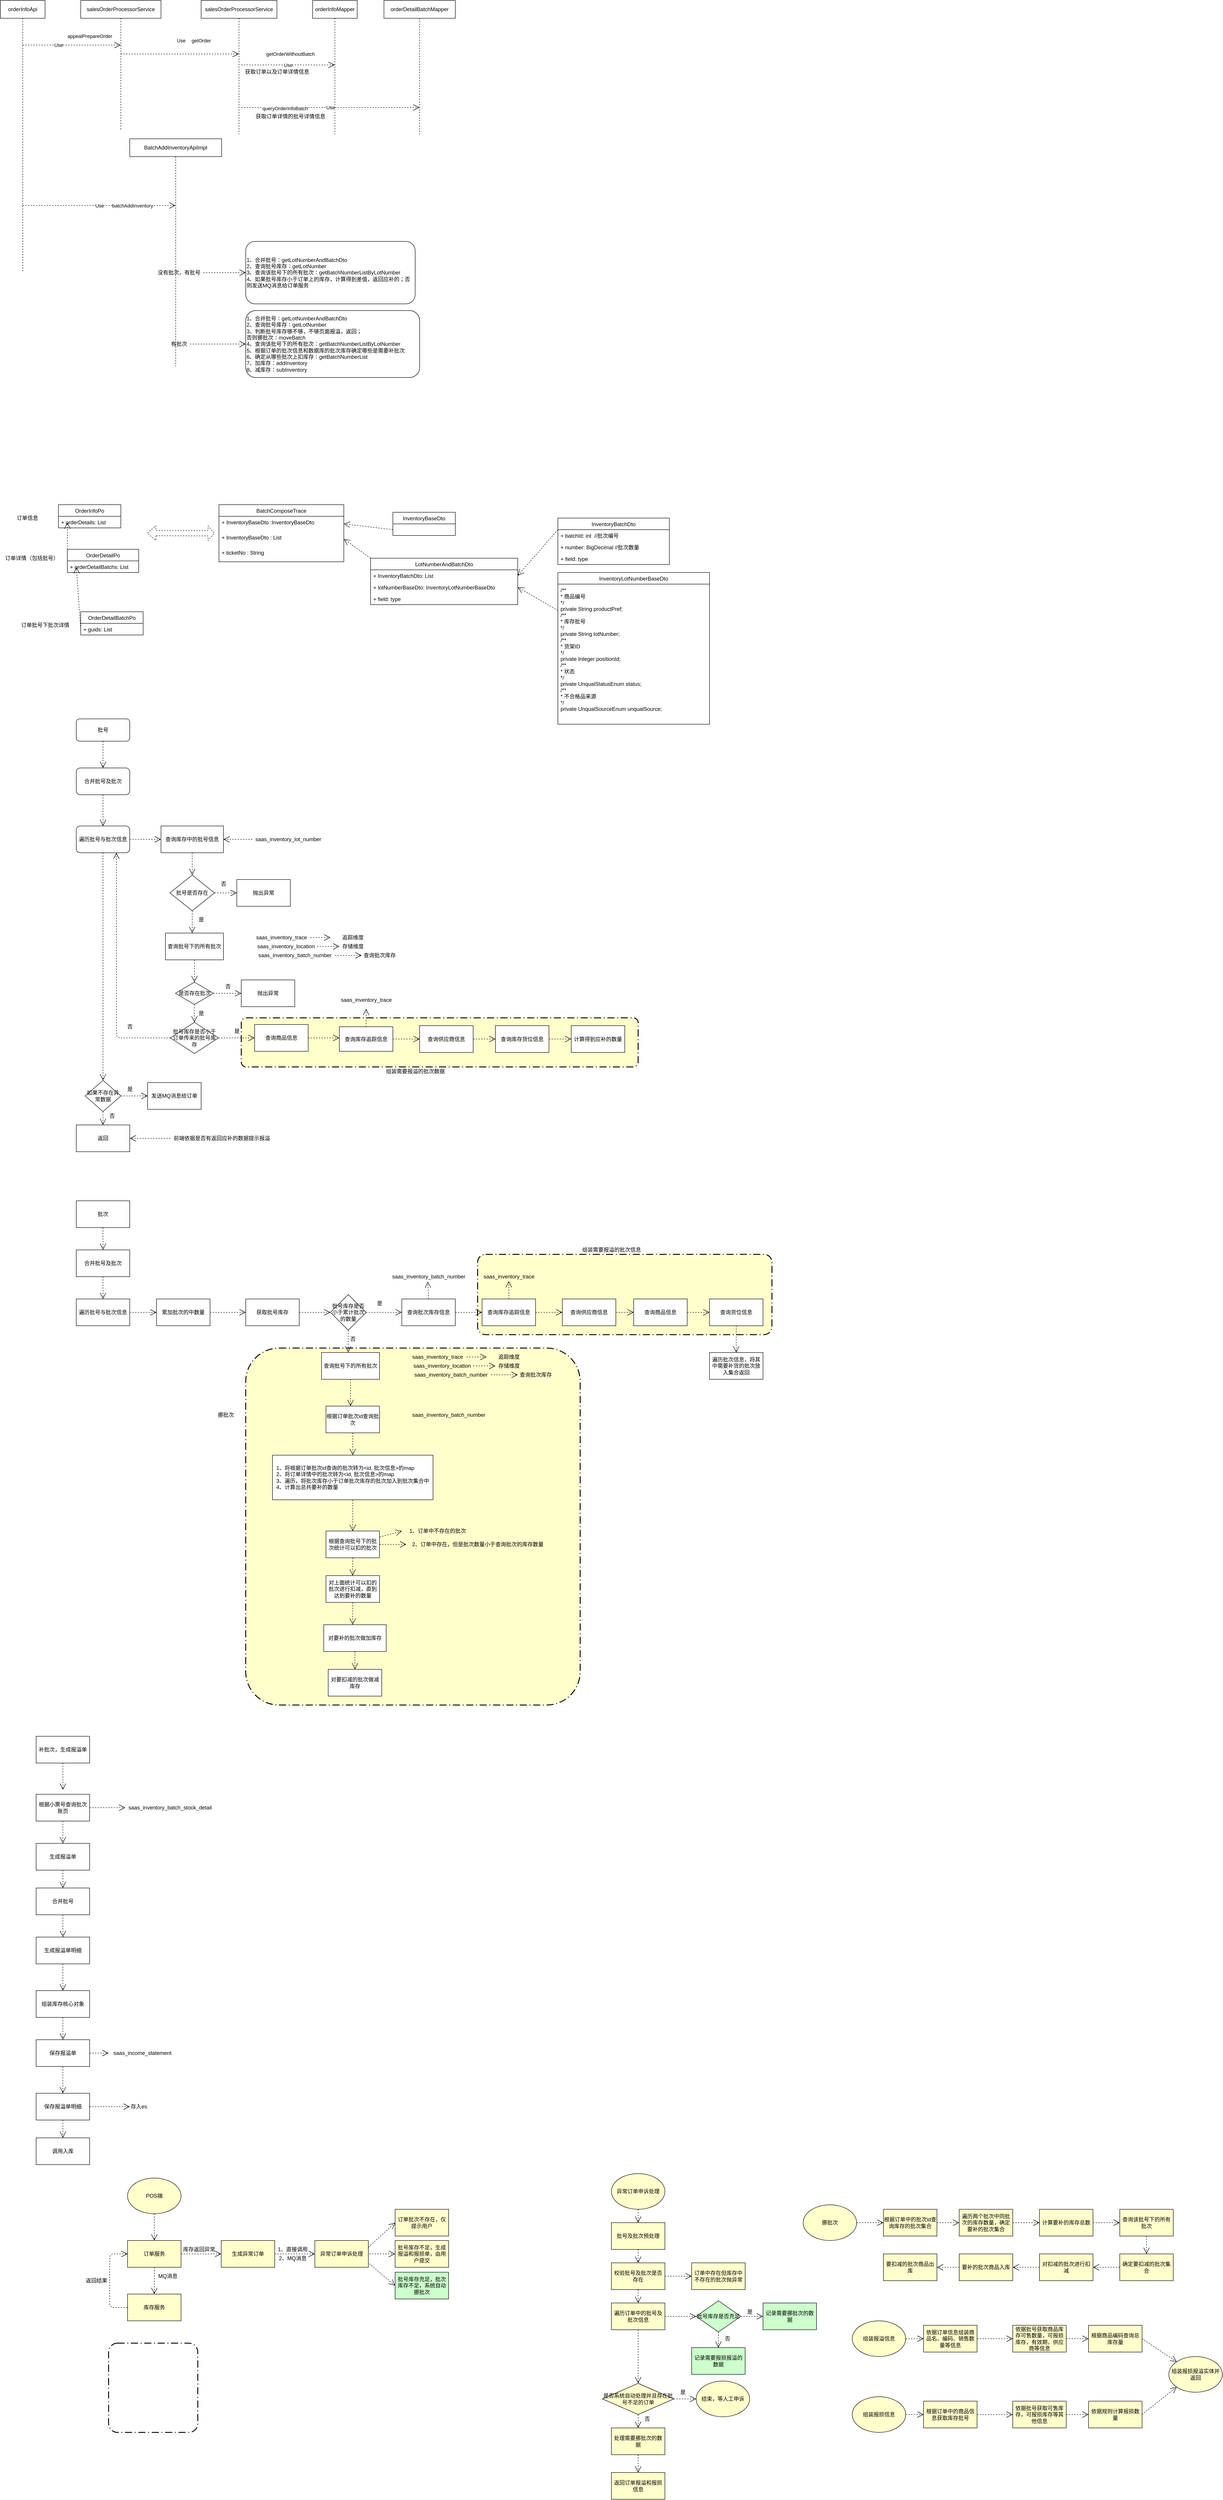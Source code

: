 <mxfile version="14.1.8" type="github">
  <diagram id="FH1zlO7xjeoTK0eNqL_2" name="Page-1">
    <mxGraphModel dx="1735" dy="786" grid="1" gridSize="10" guides="1" tooltips="1" connect="1" arrows="1" fold="1" page="1" pageScale="1" pageWidth="827" pageHeight="1169" math="0" shadow="0">
      <root>
        <mxCell id="0" />
        <mxCell id="1" parent="0" />
        <mxCell id="HAioMYXd77Tt8d08iv6R-239" value="" style="rounded=1;arcSize=10;dashed=1;strokeColor=#000000;fillColor=#FFFFCC;gradientColor=none;dashPattern=8 3 1 3;strokeWidth=2;" vertex="1" parent="1">
          <mxGeometry x="620" y="2410" width="890" height="110" as="geometry" />
        </mxCell>
        <mxCell id="HAioMYXd77Tt8d08iv6R-234" value="" style="rounded=1;arcSize=10;dashed=1;strokeColor=#000000;fillColor=#FFFFCC;gradientColor=none;dashPattern=8 3 1 3;strokeWidth=2;" vertex="1" parent="1">
          <mxGeometry x="1150" y="2940" width="660" height="180" as="geometry" />
        </mxCell>
        <mxCell id="HAioMYXd77Tt8d08iv6R-237" value="" style="rounded=1;arcSize=10;dashed=1;strokeColor=#000000;fillColor=#FFFFCC;gradientColor=none;dashPattern=8 3 1 3;strokeWidth=2;" vertex="1" parent="1">
          <mxGeometry x="630" y="3150" width="750" height="800" as="geometry" />
        </mxCell>
        <mxCell id="HAioMYXd77Tt8d08iv6R-3" value="orderInfoApi" style="shape=umlLifeline;perimeter=lifelinePerimeter;whiteSpace=wrap;html=1;container=1;collapsible=0;recursiveResize=0;outlineConnect=0;" vertex="1" parent="1">
          <mxGeometry x="80" y="130" width="100" height="610" as="geometry" />
        </mxCell>
        <object label="Use" id="HAioMYXd77Tt8d08iv6R-8">
          <mxCell style="endArrow=open;endSize=12;dashed=1;html=1;" edge="1" parent="HAioMYXd77Tt8d08iv6R-3" target="HAioMYXd77Tt8d08iv6R-4">
            <mxGeometry x="-0.271" width="160" relative="1" as="geometry">
              <mxPoint x="50" y="100" as="sourcePoint" />
              <mxPoint x="210" y="100" as="targetPoint" />
              <Array as="points">
                <mxPoint x="130" y="100" />
              </Array>
              <mxPoint as="offset" />
            </mxGeometry>
          </mxCell>
        </object>
        <mxCell id="HAioMYXd77Tt8d08iv6R-13" value="appealPrepareOrder" style="edgeLabel;html=1;align=center;verticalAlign=middle;resizable=0;points=[];" vertex="1" connectable="0" parent="HAioMYXd77Tt8d08iv6R-8">
          <mxGeometry x="0.112" relative="1" as="geometry">
            <mxPoint x="28" y="-20" as="offset" />
          </mxGeometry>
        </mxCell>
        <mxCell id="HAioMYXd77Tt8d08iv6R-4" value="salesOrderProcessorService" style="shape=umlLifeline;perimeter=lifelinePerimeter;whiteSpace=wrap;html=1;container=1;collapsible=0;recursiveResize=0;outlineConnect=0;" vertex="1" parent="1">
          <mxGeometry x="260" y="130" width="180" height="290" as="geometry" />
        </mxCell>
        <mxCell id="HAioMYXd77Tt8d08iv6R-10" value="salesOrderProcessorService" style="shape=umlLifeline;perimeter=lifelinePerimeter;whiteSpace=wrap;html=1;container=1;collapsible=0;recursiveResize=0;outlineConnect=0;" vertex="1" parent="1">
          <mxGeometry x="530" y="130" width="170" height="300" as="geometry" />
        </mxCell>
        <object label="Use" getOrder="" id="HAioMYXd77Tt8d08iv6R-11">
          <mxCell style="endArrow=open;endSize=12;dashed=1;html=1;" edge="1" parent="1" target="HAioMYXd77Tt8d08iv6R-10">
            <mxGeometry x="0.022" y="30" width="160" relative="1" as="geometry">
              <mxPoint x="350" y="250" as="sourcePoint" />
              <mxPoint x="510" y="250" as="targetPoint" />
              <mxPoint as="offset" />
            </mxGeometry>
          </mxCell>
        </object>
        <mxCell id="HAioMYXd77Tt8d08iv6R-12" value="getOrder" style="edgeLabel;html=1;align=center;verticalAlign=middle;resizable=0;points=[];" vertex="1" connectable="0" parent="HAioMYXd77Tt8d08iv6R-11">
          <mxGeometry x="0.202" relative="1" as="geometry">
            <mxPoint x="21" y="-30" as="offset" />
          </mxGeometry>
        </mxCell>
        <mxCell id="HAioMYXd77Tt8d08iv6R-16" value="orderInfoMapper" style="shape=umlLifeline;perimeter=lifelinePerimeter;whiteSpace=wrap;html=1;container=1;collapsible=0;recursiveResize=0;outlineConnect=0;" vertex="1" parent="1">
          <mxGeometry x="780" y="130" width="100" height="300" as="geometry" />
        </mxCell>
        <mxCell id="HAioMYXd77Tt8d08iv6R-17" value="Use" style="endArrow=open;endSize=12;dashed=1;html=1;" edge="1" parent="1" target="HAioMYXd77Tt8d08iv6R-16">
          <mxGeometry width="160" relative="1" as="geometry">
            <mxPoint x="620" y="274.5" as="sourcePoint" />
            <mxPoint x="780" y="274.5" as="targetPoint" />
          </mxGeometry>
        </mxCell>
        <mxCell id="HAioMYXd77Tt8d08iv6R-18" value="getOrderWithoutBatch" style="edgeLabel;html=1;align=center;verticalAlign=middle;resizable=0;points=[];" vertex="1" connectable="0" parent="HAioMYXd77Tt8d08iv6R-17">
          <mxGeometry x="0.165" y="-4" relative="1" as="geometry">
            <mxPoint x="-12" y="-28.5" as="offset" />
          </mxGeometry>
        </mxCell>
        <mxCell id="HAioMYXd77Tt8d08iv6R-19" value="获取订单以及订单详情信息" style="text;html=1;align=center;verticalAlign=middle;resizable=0;points=[];autosize=1;" vertex="1" parent="1">
          <mxGeometry x="620" y="280" width="160" height="20" as="geometry" />
        </mxCell>
        <mxCell id="HAioMYXd77Tt8d08iv6R-20" value="orderDetailBatchMapper" style="shape=umlLifeline;perimeter=lifelinePerimeter;whiteSpace=wrap;html=1;container=1;collapsible=0;recursiveResize=0;outlineConnect=0;" vertex="1" parent="1">
          <mxGeometry x="940" y="130" width="160" height="300" as="geometry" />
        </mxCell>
        <mxCell id="HAioMYXd77Tt8d08iv6R-21" value="Use" style="endArrow=open;endSize=12;dashed=1;html=1;" edge="1" parent="1" target="HAioMYXd77Tt8d08iv6R-20">
          <mxGeometry width="160" relative="1" as="geometry">
            <mxPoint x="620" y="370" as="sourcePoint" />
            <mxPoint x="780" y="370" as="targetPoint" />
          </mxGeometry>
        </mxCell>
        <mxCell id="HAioMYXd77Tt8d08iv6R-22" value="queryOrderInfoBatch" style="edgeLabel;html=1;align=center;verticalAlign=middle;resizable=0;points=[];" vertex="1" connectable="0" parent="HAioMYXd77Tt8d08iv6R-21">
          <mxGeometry x="-0.513" y="-2" relative="1" as="geometry">
            <mxPoint as="offset" />
          </mxGeometry>
        </mxCell>
        <mxCell id="HAioMYXd77Tt8d08iv6R-23" value="获取订单详情的批号详情信息" style="text;html=1;align=center;verticalAlign=middle;resizable=0;points=[];autosize=1;" vertex="1" parent="1">
          <mxGeometry x="645" y="380" width="170" height="20" as="geometry" />
        </mxCell>
        <mxCell id="HAioMYXd77Tt8d08iv6R-25" value="BatchAddInventoryApiImpl" style="shape=umlLifeline;perimeter=lifelinePerimeter;whiteSpace=wrap;html=1;container=1;collapsible=0;recursiveResize=0;outlineConnect=0;" vertex="1" parent="1">
          <mxGeometry x="370" y="440" width="206" height="510" as="geometry" />
        </mxCell>
        <mxCell id="HAioMYXd77Tt8d08iv6R-26" value="Use" style="endArrow=open;endSize=12;dashed=1;html=1;" edge="1" parent="1" target="HAioMYXd77Tt8d08iv6R-25">
          <mxGeometry width="160" relative="1" as="geometry">
            <mxPoint x="130" y="589.5" as="sourcePoint" />
            <mxPoint x="290" y="589.5" as="targetPoint" />
          </mxGeometry>
        </mxCell>
        <mxCell id="HAioMYXd77Tt8d08iv6R-27" value="batchAddInventory" style="edgeLabel;html=1;align=center;verticalAlign=middle;resizable=0;points=[];" vertex="1" connectable="0" parent="HAioMYXd77Tt8d08iv6R-26">
          <mxGeometry x="0.307" y="-1" relative="1" as="geometry">
            <mxPoint x="22" y="-0.5" as="offset" />
          </mxGeometry>
        </mxCell>
        <mxCell id="HAioMYXd77Tt8d08iv6R-31" style="edgeStyle=none;orthogonalLoop=1;jettySize=auto;html=1;dashed=1;endArrow=open;endSize=12;" edge="1" parent="1" source="HAioMYXd77Tt8d08iv6R-28">
          <mxGeometry relative="1" as="geometry">
            <mxPoint x="630" y="740" as="targetPoint" />
            <Array as="points">
              <mxPoint x="630" y="740" />
            </Array>
          </mxGeometry>
        </mxCell>
        <mxCell id="HAioMYXd77Tt8d08iv6R-28" value="没有批次，有批号" style="text;html=1;align=center;verticalAlign=middle;resizable=0;points=[];autosize=1;" vertex="1" parent="1">
          <mxGeometry x="425" y="730" width="110" height="20" as="geometry" />
        </mxCell>
        <mxCell id="HAioMYXd77Tt8d08iv6R-32" style="edgeStyle=none;orthogonalLoop=1;jettySize=auto;html=1;dashed=1;endArrow=open;endSize=12;" edge="1" parent="1" source="HAioMYXd77Tt8d08iv6R-29">
          <mxGeometry relative="1" as="geometry">
            <mxPoint x="630" y="900" as="targetPoint" />
          </mxGeometry>
        </mxCell>
        <mxCell id="HAioMYXd77Tt8d08iv6R-29" value="有批次" style="text;html=1;align=center;verticalAlign=middle;resizable=0;points=[];autosize=1;" vertex="1" parent="1">
          <mxGeometry x="455" y="890" width="50" height="20" as="geometry" />
        </mxCell>
        <mxCell id="HAioMYXd77Tt8d08iv6R-30" value="1、合并批号：getLotNumberAndBatchDto&lt;br&gt;2、查询批号库存：getLotNumber&lt;br&gt;3、查询该批号下的所有批次：getBatchNumberListByLotNumber&lt;br&gt;4、如果批号库存小于订单上的库存，计算得到差值，返回应补的；否则发送MQ消息给订单服务" style="rounded=1;whiteSpace=wrap;html=1;align=left;" vertex="1" parent="1">
          <mxGeometry x="630" y="670" width="380" height="140" as="geometry" />
        </mxCell>
        <mxCell id="HAioMYXd77Tt8d08iv6R-33" value="1、合并批号：getLotNumberAndBatchDto&lt;br&gt;2、查询批号库存：getLotNumber&lt;br&gt;3、判断批号库存够不够，不够页面报溢，返回；&lt;br&gt;否则挪批次：moveBatch&lt;br&gt;4、查询该批号下的所有批次：getBatchNumberListByLotNumber&lt;br&gt;5、根据订单的批次信息和数据库的批次库存确定哪些是需要补批次&lt;br&gt;6、确定从哪些批次上扣库存：getBatchNumberList&lt;br&gt;7、加库存：addInventory&lt;br&gt;8、减库存：subInventory&lt;br&gt;" style="rounded=1;whiteSpace=wrap;html=1;align=left;" vertex="1" parent="1">
          <mxGeometry x="630" y="825" width="390" height="150" as="geometry" />
        </mxCell>
        <mxCell id="HAioMYXd77Tt8d08iv6R-34" value="OrderInfoPo" style="swimlane;fontStyle=0;childLayout=stackLayout;horizontal=1;startSize=26;fillColor=none;horizontalStack=0;resizeParent=1;resizeParentMax=0;resizeLast=0;collapsible=1;marginBottom=0;" vertex="1" parent="1">
          <mxGeometry x="210" y="1260" width="140" height="52" as="geometry" />
        </mxCell>
        <mxCell id="HAioMYXd77Tt8d08iv6R-35" value="+ orderDetails: List" style="text;strokeColor=none;fillColor=none;align=left;verticalAlign=top;spacingLeft=4;spacingRight=4;overflow=hidden;rotatable=0;points=[[0,0.5],[1,0.5]];portConstraint=eastwest;" vertex="1" parent="HAioMYXd77Tt8d08iv6R-34">
          <mxGeometry y="26" width="140" height="26" as="geometry" />
        </mxCell>
        <mxCell id="HAioMYXd77Tt8d08iv6R-47" style="edgeStyle=none;orthogonalLoop=1;jettySize=auto;html=1;exitX=0;exitY=0;exitDx=0;exitDy=0;entryX=0.143;entryY=0.538;entryDx=0;entryDy=0;entryPerimeter=0;dashed=1;endArrow=open;endSize=12;" edge="1" parent="1" source="HAioMYXd77Tt8d08iv6R-38" target="HAioMYXd77Tt8d08iv6R-35">
          <mxGeometry relative="1" as="geometry" />
        </mxCell>
        <mxCell id="HAioMYXd77Tt8d08iv6R-38" value="OrderDetailPo" style="swimlane;fontStyle=0;childLayout=stackLayout;horizontal=1;startSize=26;fillColor=none;horizontalStack=0;resizeParent=1;resizeParentMax=0;resizeLast=0;collapsible=1;marginBottom=0;" vertex="1" parent="1">
          <mxGeometry x="230" y="1360" width="160" height="52" as="geometry" />
        </mxCell>
        <mxCell id="HAioMYXd77Tt8d08iv6R-54" value="+ orderDetailBatchs: List" style="text;strokeColor=none;fillColor=none;align=left;verticalAlign=top;spacingLeft=4;spacingRight=4;overflow=hidden;rotatable=0;points=[[0,0.5],[1,0.5]];portConstraint=eastwest;" vertex="1" parent="HAioMYXd77Tt8d08iv6R-38">
          <mxGeometry y="26" width="160" height="26" as="geometry" />
        </mxCell>
        <mxCell id="HAioMYXd77Tt8d08iv6R-42" value="BatchComposeTrace" style="swimlane;fontStyle=0;childLayout=stackLayout;horizontal=1;startSize=26;fillColor=none;horizontalStack=0;resizeParent=1;resizeParentMax=0;resizeLast=0;collapsible=1;marginBottom=0;" vertex="1" parent="1">
          <mxGeometry x="570" y="1260" width="280" height="128" as="geometry" />
        </mxCell>
        <mxCell id="HAioMYXd77Tt8d08iv6R-48" value="+ InventoryBaseDto :InventoryBaseDto " style="text;strokeColor=none;fillColor=none;align=left;verticalAlign=top;spacingLeft=4;spacingRight=4;overflow=hidden;rotatable=0;points=[[0,0.5],[1,0.5]];portConstraint=eastwest;" vertex="1" parent="HAioMYXd77Tt8d08iv6R-42">
          <mxGeometry y="26" width="280" height="34" as="geometry" />
        </mxCell>
        <mxCell id="HAioMYXd77Tt8d08iv6R-49" value="+ InventoryBaseDto : List " style="text;strokeColor=none;fillColor=none;align=left;verticalAlign=top;spacingLeft=4;spacingRight=4;overflow=hidden;rotatable=0;points=[[0,0.5],[1,0.5]];portConstraint=eastwest;" vertex="1" parent="HAioMYXd77Tt8d08iv6R-42">
          <mxGeometry y="60" width="280" height="34" as="geometry" />
        </mxCell>
        <mxCell id="HAioMYXd77Tt8d08iv6R-53" value="+ ticketNo : String " style="text;strokeColor=none;fillColor=none;align=left;verticalAlign=top;spacingLeft=4;spacingRight=4;overflow=hidden;rotatable=0;points=[[0,0.5],[1,0.5]];portConstraint=eastwest;" vertex="1" parent="HAioMYXd77Tt8d08iv6R-42">
          <mxGeometry y="94" width="280" height="34" as="geometry" />
        </mxCell>
        <mxCell id="HAioMYXd77Tt8d08iv6R-55" value="OrderDetailBatchPo" style="swimlane;fontStyle=0;childLayout=stackLayout;horizontal=1;startSize=26;fillColor=none;horizontalStack=0;resizeParent=1;resizeParentMax=0;resizeLast=0;collapsible=1;marginBottom=0;" vertex="1" parent="1">
          <mxGeometry x="260" y="1500" width="140" height="52" as="geometry" />
        </mxCell>
        <mxCell id="HAioMYXd77Tt8d08iv6R-56" value="+ guids: List" style="text;strokeColor=none;fillColor=none;align=left;verticalAlign=top;spacingLeft=4;spacingRight=4;overflow=hidden;rotatable=0;points=[[0,0.5],[1,0.5]];portConstraint=eastwest;" vertex="1" parent="HAioMYXd77Tt8d08iv6R-55">
          <mxGeometry y="26" width="140" height="26" as="geometry" />
        </mxCell>
        <mxCell id="HAioMYXd77Tt8d08iv6R-59" style="edgeStyle=none;orthogonalLoop=1;jettySize=auto;html=1;exitX=0;exitY=0.5;exitDx=0;exitDy=0;entryX=0.125;entryY=0.538;entryDx=0;entryDy=0;entryPerimeter=0;dashed=1;endArrow=open;endSize=12;" edge="1" parent="1" source="HAioMYXd77Tt8d08iv6R-56" target="HAioMYXd77Tt8d08iv6R-54">
          <mxGeometry relative="1" as="geometry" />
        </mxCell>
        <mxCell id="HAioMYXd77Tt8d08iv6R-72" style="edgeStyle=none;orthogonalLoop=1;jettySize=auto;html=1;exitX=0;exitY=0.75;exitDx=0;exitDy=0;entryX=1;entryY=0.5;entryDx=0;entryDy=0;dashed=1;endArrow=open;endSize=12;" edge="1" parent="1" source="HAioMYXd77Tt8d08iv6R-60" target="HAioMYXd77Tt8d08iv6R-48">
          <mxGeometry relative="1" as="geometry" />
        </mxCell>
        <mxCell id="HAioMYXd77Tt8d08iv6R-60" value="InventoryBaseDto" style="swimlane;fontStyle=0;childLayout=stackLayout;horizontal=1;startSize=26;fillColor=none;horizontalStack=0;resizeParent=1;resizeParentMax=0;resizeLast=0;collapsible=1;marginBottom=0;" vertex="1" parent="1">
          <mxGeometry x="960" y="1277" width="140" height="52" as="geometry" />
        </mxCell>
        <mxCell id="HAioMYXd77Tt8d08iv6R-73" style="edgeStyle=none;orthogonalLoop=1;jettySize=auto;html=1;exitX=0;exitY=0;exitDx=0;exitDy=0;entryX=1;entryY=0.5;entryDx=0;entryDy=0;dashed=1;endArrow=open;endSize=12;" edge="1" parent="1" source="HAioMYXd77Tt8d08iv6R-64" target="HAioMYXd77Tt8d08iv6R-49">
          <mxGeometry relative="1" as="geometry" />
        </mxCell>
        <mxCell id="HAioMYXd77Tt8d08iv6R-64" value="LotNumberAndBatchDto" style="swimlane;fontStyle=0;childLayout=stackLayout;horizontal=1;startSize=26;fillColor=none;horizontalStack=0;resizeParent=1;resizeParentMax=0;resizeLast=0;collapsible=1;marginBottom=0;" vertex="1" parent="1">
          <mxGeometry x="910" y="1380" width="330" height="104" as="geometry" />
        </mxCell>
        <mxCell id="HAioMYXd77Tt8d08iv6R-65" value="+ InventoryBatchDto: List" style="text;strokeColor=none;fillColor=none;align=left;verticalAlign=top;spacingLeft=4;spacingRight=4;overflow=hidden;rotatable=0;points=[[0,0.5],[1,0.5]];portConstraint=eastwest;" vertex="1" parent="HAioMYXd77Tt8d08iv6R-64">
          <mxGeometry y="26" width="330" height="26" as="geometry" />
        </mxCell>
        <mxCell id="HAioMYXd77Tt8d08iv6R-66" value="+ lotNumberBaseDto: InventoryLotNumberBaseDto" style="text;strokeColor=none;fillColor=none;align=left;verticalAlign=top;spacingLeft=4;spacingRight=4;overflow=hidden;rotatable=0;points=[[0,0.5],[1,0.5]];portConstraint=eastwest;" vertex="1" parent="HAioMYXd77Tt8d08iv6R-64">
          <mxGeometry y="52" width="330" height="26" as="geometry" />
        </mxCell>
        <mxCell id="HAioMYXd77Tt8d08iv6R-67" value="+ field: type" style="text;strokeColor=none;fillColor=none;align=left;verticalAlign=top;spacingLeft=4;spacingRight=4;overflow=hidden;rotatable=0;points=[[0,0.5],[1,0.5]];portConstraint=eastwest;" vertex="1" parent="HAioMYXd77Tt8d08iv6R-64">
          <mxGeometry y="78" width="330" height="26" as="geometry" />
        </mxCell>
        <mxCell id="HAioMYXd77Tt8d08iv6R-74" style="edgeStyle=none;orthogonalLoop=1;jettySize=auto;html=1;exitX=0;exitY=0.25;exitDx=0;exitDy=0;entryX=1;entryY=0.5;entryDx=0;entryDy=0;dashed=1;endArrow=open;endSize=12;" edge="1" parent="1" source="HAioMYXd77Tt8d08iv6R-68" target="HAioMYXd77Tt8d08iv6R-65">
          <mxGeometry relative="1" as="geometry" />
        </mxCell>
        <mxCell id="HAioMYXd77Tt8d08iv6R-68" value="InventoryBatchDto" style="swimlane;fontStyle=0;childLayout=stackLayout;horizontal=1;startSize=26;fillColor=none;horizontalStack=0;resizeParent=1;resizeParentMax=0;resizeLast=0;collapsible=1;marginBottom=0;" vertex="1" parent="1">
          <mxGeometry x="1330" y="1290" width="250" height="104" as="geometry" />
        </mxCell>
        <mxCell id="HAioMYXd77Tt8d08iv6R-69" value="+ batchId: int  //批次编号" style="text;strokeColor=none;fillColor=none;align=left;verticalAlign=top;spacingLeft=4;spacingRight=4;overflow=hidden;rotatable=0;points=[[0,0.5],[1,0.5]];portConstraint=eastwest;" vertex="1" parent="HAioMYXd77Tt8d08iv6R-68">
          <mxGeometry y="26" width="250" height="26" as="geometry" />
        </mxCell>
        <mxCell id="HAioMYXd77Tt8d08iv6R-70" value="+ number: BigDecimal //批次数量" style="text;strokeColor=none;fillColor=none;align=left;verticalAlign=top;spacingLeft=4;spacingRight=4;overflow=hidden;rotatable=0;points=[[0,0.5],[1,0.5]];portConstraint=eastwest;" vertex="1" parent="HAioMYXd77Tt8d08iv6R-68">
          <mxGeometry y="52" width="250" height="26" as="geometry" />
        </mxCell>
        <mxCell id="HAioMYXd77Tt8d08iv6R-71" value="+ field: type" style="text;strokeColor=none;fillColor=none;align=left;verticalAlign=top;spacingLeft=4;spacingRight=4;overflow=hidden;rotatable=0;points=[[0,0.5],[1,0.5]];portConstraint=eastwest;" vertex="1" parent="HAioMYXd77Tt8d08iv6R-68">
          <mxGeometry y="78" width="250" height="26" as="geometry" />
        </mxCell>
        <mxCell id="HAioMYXd77Tt8d08iv6R-79" style="edgeStyle=none;orthogonalLoop=1;jettySize=auto;html=1;exitX=0;exitY=0.25;exitDx=0;exitDy=0;entryX=1;entryY=0.5;entryDx=0;entryDy=0;dashed=1;endArrow=open;endSize=12;" edge="1" parent="1" source="HAioMYXd77Tt8d08iv6R-75" target="HAioMYXd77Tt8d08iv6R-66">
          <mxGeometry relative="1" as="geometry" />
        </mxCell>
        <mxCell id="HAioMYXd77Tt8d08iv6R-75" value="InventoryLotNumberBaseDto" style="swimlane;fontStyle=0;childLayout=stackLayout;horizontal=1;startSize=26;fillColor=none;horizontalStack=0;resizeParent=1;resizeParentMax=0;resizeLast=0;collapsible=1;marginBottom=0;" vertex="1" parent="1">
          <mxGeometry x="1330" y="1412" width="340" height="340" as="geometry" />
        </mxCell>
        <mxCell id="HAioMYXd77Tt8d08iv6R-76" value="/**&#xa; * 商品编号&#xa; */&#xa;private String productPref;&#xa;/**&#xa; * 库存批号&#xa; */&#xa;private String lotNumber;&#xa;/**&#xa; * 货架ID&#xa; */&#xa;private Integer positionId;&#xa;/**&#xa; * 状态&#xa; */&#xa;private UnqualStatusEnum status;&#xa;/**&#xa; * 不合格品来源&#xa; */&#xa;private UnqualSourceEnum unqualSource;" style="text;strokeColor=none;fillColor=none;align=left;verticalAlign=top;spacingLeft=4;spacingRight=4;overflow=hidden;rotatable=0;points=[[0,0.5],[1,0.5]];portConstraint=eastwest;" vertex="1" parent="HAioMYXd77Tt8d08iv6R-75">
          <mxGeometry y="26" width="340" height="314" as="geometry" />
        </mxCell>
        <mxCell id="HAioMYXd77Tt8d08iv6R-81" value="" style="shape=flexArrow;endArrow=classic;startArrow=classic;html=1;dashed=1;width=12;endSize=4.33;" edge="1" parent="1">
          <mxGeometry width="50" height="50" relative="1" as="geometry">
            <mxPoint x="409" y="1323.5" as="sourcePoint" />
            <mxPoint x="560" y="1324" as="targetPoint" />
            <Array as="points" />
          </mxGeometry>
        </mxCell>
        <mxCell id="HAioMYXd77Tt8d08iv6R-83" style="edgeStyle=none;orthogonalLoop=1;jettySize=auto;html=1;exitX=0.5;exitY=1;exitDx=0;exitDy=0;dashed=1;endArrow=open;endSize=12;" edge="1" parent="1" source="HAioMYXd77Tt8d08iv6R-82">
          <mxGeometry relative="1" as="geometry">
            <mxPoint x="310" y="1850" as="targetPoint" />
          </mxGeometry>
        </mxCell>
        <mxCell id="HAioMYXd77Tt8d08iv6R-82" value="批号" style="rounded=1;whiteSpace=wrap;html=1;" vertex="1" parent="1">
          <mxGeometry x="250" y="1740" width="120" height="50" as="geometry" />
        </mxCell>
        <mxCell id="HAioMYXd77Tt8d08iv6R-86" style="edgeStyle=none;orthogonalLoop=1;jettySize=auto;html=1;exitX=0.5;exitY=1;exitDx=0;exitDy=0;entryX=0.5;entryY=0;entryDx=0;entryDy=0;dashed=1;endArrow=open;endSize=12;" edge="1" parent="1" source="HAioMYXd77Tt8d08iv6R-84" target="HAioMYXd77Tt8d08iv6R-85">
          <mxGeometry relative="1" as="geometry" />
        </mxCell>
        <mxCell id="HAioMYXd77Tt8d08iv6R-84" value="合并批号及批次" style="rounded=1;whiteSpace=wrap;html=1;" vertex="1" parent="1">
          <mxGeometry x="250" y="1850" width="120" height="60" as="geometry" />
        </mxCell>
        <mxCell id="HAioMYXd77Tt8d08iv6R-87" style="edgeStyle=none;orthogonalLoop=1;jettySize=auto;html=1;exitX=1;exitY=0.5;exitDx=0;exitDy=0;dashed=1;endArrow=open;endSize=12;" edge="1" parent="1" source="HAioMYXd77Tt8d08iv6R-85">
          <mxGeometry relative="1" as="geometry">
            <mxPoint x="440" y="2010" as="targetPoint" />
          </mxGeometry>
        </mxCell>
        <mxCell id="HAioMYXd77Tt8d08iv6R-137" style="edgeStyle=none;orthogonalLoop=1;jettySize=auto;html=1;dashed=1;endArrow=open;endSize=12;" edge="1" parent="1" source="HAioMYXd77Tt8d08iv6R-85">
          <mxGeometry relative="1" as="geometry">
            <mxPoint x="310" y="2550" as="targetPoint" />
          </mxGeometry>
        </mxCell>
        <mxCell id="HAioMYXd77Tt8d08iv6R-85" value="遍历批号与批次信息" style="rounded=1;whiteSpace=wrap;html=1;" vertex="1" parent="1">
          <mxGeometry x="250" y="1980" width="120" height="60" as="geometry" />
        </mxCell>
        <mxCell id="HAioMYXd77Tt8d08iv6R-91" style="edgeStyle=none;orthogonalLoop=1;jettySize=auto;html=1;exitX=0.5;exitY=1;exitDx=0;exitDy=0;dashed=1;endArrow=open;endSize=12;" edge="1" parent="1" source="HAioMYXd77Tt8d08iv6R-88">
          <mxGeometry relative="1" as="geometry">
            <mxPoint x="510" y="2090" as="targetPoint" />
          </mxGeometry>
        </mxCell>
        <mxCell id="HAioMYXd77Tt8d08iv6R-88" value="查询库存中的批号信息" style="whiteSpace=wrap;html=1;" vertex="1" parent="1">
          <mxGeometry x="440" y="1980" width="140" height="60" as="geometry" />
        </mxCell>
        <mxCell id="HAioMYXd77Tt8d08iv6R-90" style="edgeStyle=none;orthogonalLoop=1;jettySize=auto;html=1;entryX=1;entryY=0.5;entryDx=0;entryDy=0;dashed=1;endArrow=open;endSize=12;" edge="1" parent="1" source="HAioMYXd77Tt8d08iv6R-89" target="HAioMYXd77Tt8d08iv6R-88">
          <mxGeometry relative="1" as="geometry" />
        </mxCell>
        <mxCell id="HAioMYXd77Tt8d08iv6R-89" value="saas_inventory_lot_number" style="text;html=1;align=center;verticalAlign=middle;resizable=0;points=[];autosize=1;" vertex="1" parent="1">
          <mxGeometry x="645" y="2000" width="160" height="20" as="geometry" />
        </mxCell>
        <mxCell id="HAioMYXd77Tt8d08iv6R-94" style="edgeStyle=none;orthogonalLoop=1;jettySize=auto;html=1;dashed=1;endArrow=open;endSize=12;" edge="1" parent="1" source="HAioMYXd77Tt8d08iv6R-93">
          <mxGeometry relative="1" as="geometry">
            <mxPoint x="610" y="2130" as="targetPoint" />
            <Array as="points" />
          </mxGeometry>
        </mxCell>
        <mxCell id="HAioMYXd77Tt8d08iv6R-97" style="edgeStyle=none;orthogonalLoop=1;jettySize=auto;html=1;exitX=0.5;exitY=1;exitDx=0;exitDy=0;dashed=1;endArrow=open;endSize=12;" edge="1" parent="1" source="HAioMYXd77Tt8d08iv6R-93">
          <mxGeometry relative="1" as="geometry">
            <mxPoint x="510" y="2220" as="targetPoint" />
          </mxGeometry>
        </mxCell>
        <mxCell id="HAioMYXd77Tt8d08iv6R-93" value="批号是否存在" style="rhombus;whiteSpace=wrap;html=1;" vertex="1" parent="1">
          <mxGeometry x="460" y="2090" width="100" height="80" as="geometry" />
        </mxCell>
        <mxCell id="HAioMYXd77Tt8d08iv6R-95" value="抛出异常" style="whiteSpace=wrap;html=1;" vertex="1" parent="1">
          <mxGeometry x="610" y="2100" width="120" height="60" as="geometry" />
        </mxCell>
        <mxCell id="HAioMYXd77Tt8d08iv6R-96" value="否" style="text;html=1;align=center;verticalAlign=middle;resizable=0;points=[];autosize=1;" vertex="1" parent="1">
          <mxGeometry x="565" y="2100" width="30" height="20" as="geometry" />
        </mxCell>
        <mxCell id="HAioMYXd77Tt8d08iv6R-98" value="是" style="text;html=1;align=center;verticalAlign=middle;resizable=0;points=[];autosize=1;" vertex="1" parent="1">
          <mxGeometry x="515" y="2180" width="30" height="20" as="geometry" />
        </mxCell>
        <mxCell id="HAioMYXd77Tt8d08iv6R-110" style="edgeStyle=none;orthogonalLoop=1;jettySize=auto;html=1;dashed=1;endArrow=open;endSize=12;" edge="1" parent="1" source="HAioMYXd77Tt8d08iv6R-100">
          <mxGeometry relative="1" as="geometry">
            <mxPoint x="515" y="2330" as="targetPoint" />
          </mxGeometry>
        </mxCell>
        <mxCell id="HAioMYXd77Tt8d08iv6R-100" value="查询批号下的所有批次" style="whiteSpace=wrap;html=1;" vertex="1" parent="1">
          <mxGeometry x="450" y="2220" width="130" height="60" as="geometry" />
        </mxCell>
        <mxCell id="HAioMYXd77Tt8d08iv6R-104" style="edgeStyle=none;orthogonalLoop=1;jettySize=auto;html=1;dashed=1;endArrow=open;endSize=12;" edge="1" parent="1" source="HAioMYXd77Tt8d08iv6R-101">
          <mxGeometry relative="1" as="geometry">
            <mxPoint x="820" y="2230" as="targetPoint" />
          </mxGeometry>
        </mxCell>
        <mxCell id="HAioMYXd77Tt8d08iv6R-101" value="saas_inventory_trace" style="text;html=1;align=center;verticalAlign=middle;resizable=0;points=[];autosize=1;" vertex="1" parent="1">
          <mxGeometry x="645" y="2220" width="130" height="20" as="geometry" />
        </mxCell>
        <mxCell id="HAioMYXd77Tt8d08iv6R-106" style="edgeStyle=none;orthogonalLoop=1;jettySize=auto;html=1;dashed=1;endArrow=open;endSize=12;" edge="1" parent="1" source="HAioMYXd77Tt8d08iv6R-102">
          <mxGeometry relative="1" as="geometry">
            <mxPoint x="840" y="2250" as="targetPoint" />
          </mxGeometry>
        </mxCell>
        <mxCell id="HAioMYXd77Tt8d08iv6R-102" value="saas_inventory_location" style="text;html=1;align=center;verticalAlign=middle;resizable=0;points=[];autosize=1;" vertex="1" parent="1">
          <mxGeometry x="650" y="2240" width="140" height="20" as="geometry" />
        </mxCell>
        <mxCell id="HAioMYXd77Tt8d08iv6R-108" style="edgeStyle=none;orthogonalLoop=1;jettySize=auto;html=1;dashed=1;endArrow=open;endSize=12;" edge="1" parent="1" source="HAioMYXd77Tt8d08iv6R-103">
          <mxGeometry relative="1" as="geometry">
            <mxPoint x="890" y="2270" as="targetPoint" />
          </mxGeometry>
        </mxCell>
        <mxCell id="HAioMYXd77Tt8d08iv6R-103" value="saas_inventory_batch_number" style="text;html=1;align=center;verticalAlign=middle;resizable=0;points=[];autosize=1;" vertex="1" parent="1">
          <mxGeometry x="650" y="2260" width="180" height="20" as="geometry" />
        </mxCell>
        <mxCell id="HAioMYXd77Tt8d08iv6R-105" value="追踪维度" style="text;html=1;align=center;verticalAlign=middle;resizable=0;points=[];autosize=1;" vertex="1" parent="1">
          <mxGeometry x="840" y="2220" width="60" height="20" as="geometry" />
        </mxCell>
        <mxCell id="HAioMYXd77Tt8d08iv6R-107" value="存储维度" style="text;html=1;align=center;verticalAlign=middle;resizable=0;points=[];autosize=1;" vertex="1" parent="1">
          <mxGeometry x="840" y="2240" width="60" height="20" as="geometry" />
        </mxCell>
        <mxCell id="HAioMYXd77Tt8d08iv6R-109" value="查询批次库存" style="text;html=1;align=center;verticalAlign=middle;resizable=0;points=[];autosize=1;" vertex="1" parent="1">
          <mxGeometry x="885" y="2260" width="90" height="20" as="geometry" />
        </mxCell>
        <mxCell id="HAioMYXd77Tt8d08iv6R-113" style="edgeStyle=none;orthogonalLoop=1;jettySize=auto;html=1;dashed=1;endArrow=open;endSize=12;" edge="1" parent="1" source="HAioMYXd77Tt8d08iv6R-112">
          <mxGeometry relative="1" as="geometry">
            <mxPoint x="620" y="2355" as="targetPoint" />
          </mxGeometry>
        </mxCell>
        <mxCell id="HAioMYXd77Tt8d08iv6R-116" style="edgeStyle=none;orthogonalLoop=1;jettySize=auto;html=1;exitX=0.5;exitY=1;exitDx=0;exitDy=0;dashed=1;endArrow=open;endSize=12;" edge="1" parent="1" source="HAioMYXd77Tt8d08iv6R-112">
          <mxGeometry relative="1" as="geometry">
            <mxPoint x="514.833" y="2420" as="targetPoint" />
          </mxGeometry>
        </mxCell>
        <mxCell id="HAioMYXd77Tt8d08iv6R-112" value="是否存在批次" style="rhombus;whiteSpace=wrap;html=1;" vertex="1" parent="1">
          <mxGeometry x="472.5" y="2330" width="85" height="50" as="geometry" />
        </mxCell>
        <mxCell id="HAioMYXd77Tt8d08iv6R-114" value="抛出异常" style="whiteSpace=wrap;html=1;" vertex="1" parent="1">
          <mxGeometry x="620" y="2325" width="120" height="60" as="geometry" />
        </mxCell>
        <mxCell id="HAioMYXd77Tt8d08iv6R-115" value="否" style="text;html=1;align=center;verticalAlign=middle;resizable=0;points=[];autosize=1;" vertex="1" parent="1">
          <mxGeometry x="575" y="2330" width="30" height="20" as="geometry" />
        </mxCell>
        <mxCell id="HAioMYXd77Tt8d08iv6R-117" value="是" style="text;html=1;align=center;verticalAlign=middle;resizable=0;points=[];autosize=1;" vertex="1" parent="1">
          <mxGeometry x="515" y="2390" width="30" height="20" as="geometry" />
        </mxCell>
        <mxCell id="HAioMYXd77Tt8d08iv6R-119" style="edgeStyle=none;orthogonalLoop=1;jettySize=auto;html=1;exitX=1;exitY=0.5;exitDx=0;exitDy=0;dashed=1;endArrow=open;endSize=12;" edge="1" parent="1" source="HAioMYXd77Tt8d08iv6R-118">
          <mxGeometry relative="1" as="geometry">
            <mxPoint x="650" y="2455" as="targetPoint" />
          </mxGeometry>
        </mxCell>
        <mxCell id="HAioMYXd77Tt8d08iv6R-122" style="edgeStyle=none;orthogonalLoop=1;jettySize=auto;html=1;exitX=0;exitY=0.5;exitDx=0;exitDy=0;entryX=0.75;entryY=1;entryDx=0;entryDy=0;dashed=1;endArrow=open;endSize=12;" edge="1" parent="1" source="HAioMYXd77Tt8d08iv6R-118" target="HAioMYXd77Tt8d08iv6R-85">
          <mxGeometry relative="1" as="geometry">
            <Array as="points">
              <mxPoint x="340" y="2455" />
            </Array>
          </mxGeometry>
        </mxCell>
        <mxCell id="HAioMYXd77Tt8d08iv6R-118" value="批号库存是否小于订单传来的批号库存" style="rhombus;whiteSpace=wrap;html=1;" vertex="1" parent="1">
          <mxGeometry x="461.25" y="2420" width="107.5" height="70" as="geometry" />
        </mxCell>
        <mxCell id="HAioMYXd77Tt8d08iv6R-120" value="是" style="text;html=1;align=center;verticalAlign=middle;resizable=0;points=[];autosize=1;" vertex="1" parent="1">
          <mxGeometry x="595" y="2430" width="30" height="20" as="geometry" />
        </mxCell>
        <mxCell id="HAioMYXd77Tt8d08iv6R-123" value="否" style="text;html=1;align=center;verticalAlign=middle;resizable=0;points=[];autosize=1;" vertex="1" parent="1">
          <mxGeometry x="355" y="2420" width="30" height="20" as="geometry" />
        </mxCell>
        <mxCell id="HAioMYXd77Tt8d08iv6R-125" style="edgeStyle=none;orthogonalLoop=1;jettySize=auto;html=1;dashed=1;endArrow=open;endSize=12;" edge="1" parent="1" source="HAioMYXd77Tt8d08iv6R-124">
          <mxGeometry relative="1" as="geometry">
            <mxPoint x="840" y="2455" as="targetPoint" />
          </mxGeometry>
        </mxCell>
        <mxCell id="HAioMYXd77Tt8d08iv6R-124" value="查询商品信息" style="whiteSpace=wrap;html=1;" vertex="1" parent="1">
          <mxGeometry x="650" y="2425" width="120" height="60" as="geometry" />
        </mxCell>
        <mxCell id="HAioMYXd77Tt8d08iv6R-128" style="edgeStyle=none;orthogonalLoop=1;jettySize=auto;html=1;dashed=1;endArrow=open;endSize=12;" edge="1" parent="1" source="HAioMYXd77Tt8d08iv6R-127">
          <mxGeometry relative="1" as="geometry">
            <mxPoint x="900" y="2390" as="targetPoint" />
          </mxGeometry>
        </mxCell>
        <mxCell id="HAioMYXd77Tt8d08iv6R-130" style="edgeStyle=none;orthogonalLoop=1;jettySize=auto;html=1;exitX=1;exitY=0.5;exitDx=0;exitDy=0;dashed=1;endArrow=open;endSize=12;" edge="1" parent="1" source="HAioMYXd77Tt8d08iv6R-127">
          <mxGeometry relative="1" as="geometry">
            <mxPoint x="1020" y="2457.5" as="targetPoint" />
          </mxGeometry>
        </mxCell>
        <mxCell id="HAioMYXd77Tt8d08iv6R-127" value="查询库存追踪信息" style="whiteSpace=wrap;html=1;" vertex="1" parent="1">
          <mxGeometry x="840" y="2430" width="120" height="55" as="geometry" />
        </mxCell>
        <mxCell id="HAioMYXd77Tt8d08iv6R-129" value="saas_inventory_trace" style="text;html=1;align=center;verticalAlign=middle;resizable=0;points=[];autosize=1;" vertex="1" parent="1">
          <mxGeometry x="835" y="2360" width="130" height="20" as="geometry" />
        </mxCell>
        <mxCell id="HAioMYXd77Tt8d08iv6R-136" style="edgeStyle=none;orthogonalLoop=1;jettySize=auto;html=1;exitX=1;exitY=0.5;exitDx=0;exitDy=0;dashed=1;endArrow=open;endSize=12;" edge="1" parent="1" source="HAioMYXd77Tt8d08iv6R-131" target="HAioMYXd77Tt8d08iv6R-135">
          <mxGeometry relative="1" as="geometry" />
        </mxCell>
        <mxCell id="HAioMYXd77Tt8d08iv6R-131" value="查询库存货位信息" style="whiteSpace=wrap;html=1;" vertex="1" parent="1">
          <mxGeometry x="1190" y="2427.5" width="120" height="60" as="geometry" />
        </mxCell>
        <mxCell id="HAioMYXd77Tt8d08iv6R-133" style="edgeStyle=none;orthogonalLoop=1;jettySize=auto;html=1;dashed=1;endArrow=open;endSize=12;" edge="1" parent="1" source="HAioMYXd77Tt8d08iv6R-132" target="HAioMYXd77Tt8d08iv6R-131">
          <mxGeometry relative="1" as="geometry" />
        </mxCell>
        <mxCell id="HAioMYXd77Tt8d08iv6R-132" value="查询供应商信息" style="whiteSpace=wrap;html=1;" vertex="1" parent="1">
          <mxGeometry x="1020" y="2427.5" width="120" height="60" as="geometry" />
        </mxCell>
        <mxCell id="HAioMYXd77Tt8d08iv6R-135" value="计算得到应补的数量" style="whiteSpace=wrap;html=1;" vertex="1" parent="1">
          <mxGeometry x="1360" y="2427.5" width="120" height="60" as="geometry" />
        </mxCell>
        <mxCell id="HAioMYXd77Tt8d08iv6R-139" style="edgeStyle=none;orthogonalLoop=1;jettySize=auto;html=1;exitX=1;exitY=0.5;exitDx=0;exitDy=0;dashed=1;endArrow=open;endSize=12;" edge="1" parent="1" source="HAioMYXd77Tt8d08iv6R-138">
          <mxGeometry relative="1" as="geometry">
            <mxPoint x="410" y="2585" as="targetPoint" />
          </mxGeometry>
        </mxCell>
        <mxCell id="HAioMYXd77Tt8d08iv6R-142" style="edgeStyle=none;orthogonalLoop=1;jettySize=auto;html=1;exitX=0.5;exitY=1;exitDx=0;exitDy=0;dashed=1;endArrow=open;endSize=12;" edge="1" parent="1" source="HAioMYXd77Tt8d08iv6R-138">
          <mxGeometry relative="1" as="geometry">
            <mxPoint x="309.833" y="2650" as="targetPoint" />
          </mxGeometry>
        </mxCell>
        <mxCell id="HAioMYXd77Tt8d08iv6R-138" value="如果不存在异常数据" style="rhombus;whiteSpace=wrap;html=1;" vertex="1" parent="1">
          <mxGeometry x="270" y="2550" width="80" height="70" as="geometry" />
        </mxCell>
        <mxCell id="HAioMYXd77Tt8d08iv6R-140" value="是" style="text;html=1;align=center;verticalAlign=middle;resizable=0;points=[];autosize=1;" vertex="1" parent="1">
          <mxGeometry x="355" y="2560" width="30" height="20" as="geometry" />
        </mxCell>
        <mxCell id="HAioMYXd77Tt8d08iv6R-141" value="发送MQ消息给订单" style="whiteSpace=wrap;html=1;" vertex="1" parent="1">
          <mxGeometry x="410" y="2555" width="120" height="60" as="geometry" />
        </mxCell>
        <mxCell id="HAioMYXd77Tt8d08iv6R-143" value="返回" style="whiteSpace=wrap;html=1;" vertex="1" parent="1">
          <mxGeometry x="250" y="2650" width="120" height="60" as="geometry" />
        </mxCell>
        <mxCell id="HAioMYXd77Tt8d08iv6R-144" value="否" style="text;html=1;align=center;verticalAlign=middle;resizable=0;points=[];autosize=1;" vertex="1" parent="1">
          <mxGeometry x="315" y="2620" width="30" height="20" as="geometry" />
        </mxCell>
        <mxCell id="HAioMYXd77Tt8d08iv6R-146" style="edgeStyle=none;orthogonalLoop=1;jettySize=auto;html=1;dashed=1;endArrow=open;endSize=12;" edge="1" parent="1" source="HAioMYXd77Tt8d08iv6R-145" target="HAioMYXd77Tt8d08iv6R-143">
          <mxGeometry relative="1" as="geometry" />
        </mxCell>
        <mxCell id="HAioMYXd77Tt8d08iv6R-145" value="前端依据是否有返回应补的数据提示报溢" style="text;html=1;align=center;verticalAlign=middle;resizable=0;points=[];autosize=1;" vertex="1" parent="1">
          <mxGeometry x="461.25" y="2670" width="230" height="20" as="geometry" />
        </mxCell>
        <mxCell id="HAioMYXd77Tt8d08iv6R-148" style="edgeStyle=none;orthogonalLoop=1;jettySize=auto;html=1;dashed=1;endArrow=open;endSize=12;" edge="1" parent="1" source="HAioMYXd77Tt8d08iv6R-147">
          <mxGeometry relative="1" as="geometry">
            <mxPoint x="310" y="2930" as="targetPoint" />
          </mxGeometry>
        </mxCell>
        <mxCell id="HAioMYXd77Tt8d08iv6R-147" value="批次" style="whiteSpace=wrap;html=1;" vertex="1" parent="1">
          <mxGeometry x="250" y="2820" width="120" height="60" as="geometry" />
        </mxCell>
        <mxCell id="HAioMYXd77Tt8d08iv6R-150" style="edgeStyle=none;orthogonalLoop=1;jettySize=auto;html=1;dashed=1;endArrow=open;endSize=12;" edge="1" parent="1" source="HAioMYXd77Tt8d08iv6R-149">
          <mxGeometry relative="1" as="geometry">
            <mxPoint x="310" y="3040" as="targetPoint" />
          </mxGeometry>
        </mxCell>
        <mxCell id="HAioMYXd77Tt8d08iv6R-149" value="合并批号及批次" style="whiteSpace=wrap;html=1;" vertex="1" parent="1">
          <mxGeometry x="250" y="2930" width="120" height="60" as="geometry" />
        </mxCell>
        <mxCell id="HAioMYXd77Tt8d08iv6R-152" style="edgeStyle=none;orthogonalLoop=1;jettySize=auto;html=1;dashed=1;endArrow=open;endSize=12;" edge="1" parent="1" source="HAioMYXd77Tt8d08iv6R-151">
          <mxGeometry relative="1" as="geometry">
            <mxPoint x="430" y="3070" as="targetPoint" />
          </mxGeometry>
        </mxCell>
        <mxCell id="HAioMYXd77Tt8d08iv6R-151" value="遍历批号与批次信息" style="whiteSpace=wrap;html=1;" vertex="1" parent="1">
          <mxGeometry x="250" y="3040" width="120" height="60" as="geometry" />
        </mxCell>
        <mxCell id="HAioMYXd77Tt8d08iv6R-156" style="edgeStyle=none;orthogonalLoop=1;jettySize=auto;html=1;dashed=1;endArrow=open;endSize=12;entryX=0;entryY=0.5;entryDx=0;entryDy=0;" edge="1" parent="1" source="HAioMYXd77Tt8d08iv6R-153" target="HAioMYXd77Tt8d08iv6R-157">
          <mxGeometry relative="1" as="geometry">
            <mxPoint x="800" y="3070" as="targetPoint" />
          </mxGeometry>
        </mxCell>
        <mxCell id="HAioMYXd77Tt8d08iv6R-153" value="获取批号库存" style="whiteSpace=wrap;html=1;" vertex="1" parent="1">
          <mxGeometry x="630" y="3040" width="120" height="60" as="geometry" />
        </mxCell>
        <mxCell id="HAioMYXd77Tt8d08iv6R-155" style="edgeStyle=none;orthogonalLoop=1;jettySize=auto;html=1;dashed=1;endArrow=open;endSize=12;" edge="1" parent="1" source="HAioMYXd77Tt8d08iv6R-154" target="HAioMYXd77Tt8d08iv6R-153">
          <mxGeometry relative="1" as="geometry" />
        </mxCell>
        <mxCell id="HAioMYXd77Tt8d08iv6R-154" value="累加批次的中数量" style="whiteSpace=wrap;html=1;" vertex="1" parent="1">
          <mxGeometry x="430" y="3040" width="120" height="60" as="geometry" />
        </mxCell>
        <mxCell id="HAioMYXd77Tt8d08iv6R-158" style="edgeStyle=none;orthogonalLoop=1;jettySize=auto;html=1;dashed=1;endArrow=open;endSize=12;" edge="1" parent="1" source="HAioMYXd77Tt8d08iv6R-157">
          <mxGeometry relative="1" as="geometry">
            <mxPoint x="980" y="3070" as="targetPoint" />
          </mxGeometry>
        </mxCell>
        <mxCell id="HAioMYXd77Tt8d08iv6R-160" style="edgeStyle=none;orthogonalLoop=1;jettySize=auto;html=1;exitX=0.5;exitY=1;exitDx=0;exitDy=0;dashed=1;endArrow=open;endSize=12;" edge="1" parent="1" source="HAioMYXd77Tt8d08iv6R-157">
          <mxGeometry relative="1" as="geometry">
            <mxPoint x="859.833" y="3160" as="targetPoint" />
          </mxGeometry>
        </mxCell>
        <mxCell id="HAioMYXd77Tt8d08iv6R-157" value="批号库存是否小于累计批次的数量" style="rhombus;whiteSpace=wrap;html=1;" vertex="1" parent="1">
          <mxGeometry x="820" y="3030" width="80" height="80" as="geometry" />
        </mxCell>
        <mxCell id="HAioMYXd77Tt8d08iv6R-159" value="是" style="text;html=1;align=center;verticalAlign=middle;resizable=0;points=[];autosize=1;" vertex="1" parent="1">
          <mxGeometry x="915" y="3040" width="30" height="20" as="geometry" />
        </mxCell>
        <mxCell id="HAioMYXd77Tt8d08iv6R-161" value="否" style="text;html=1;align=center;verticalAlign=middle;resizable=0;points=[];autosize=1;" vertex="1" parent="1">
          <mxGeometry x="855" y="3120" width="30" height="20" as="geometry" />
        </mxCell>
        <mxCell id="HAioMYXd77Tt8d08iv6R-164" style="edgeStyle=none;orthogonalLoop=1;jettySize=auto;html=1;exitX=0.5;exitY=0;exitDx=0;exitDy=0;entryX=0.49;entryY=1.042;entryDx=0;entryDy=0;entryPerimeter=0;dashed=1;endArrow=open;endSize=12;" edge="1" parent="1" source="HAioMYXd77Tt8d08iv6R-162" target="HAioMYXd77Tt8d08iv6R-163">
          <mxGeometry relative="1" as="geometry" />
        </mxCell>
        <mxCell id="HAioMYXd77Tt8d08iv6R-165" style="edgeStyle=none;orthogonalLoop=1;jettySize=auto;html=1;exitX=1;exitY=0.5;exitDx=0;exitDy=0;dashed=1;endArrow=open;endSize=12;entryX=0;entryY=0.5;entryDx=0;entryDy=0;" edge="1" parent="1" source="HAioMYXd77Tt8d08iv6R-162" target="HAioMYXd77Tt8d08iv6R-166">
          <mxGeometry relative="1" as="geometry">
            <mxPoint x="1150" y="3070" as="targetPoint" />
          </mxGeometry>
        </mxCell>
        <mxCell id="HAioMYXd77Tt8d08iv6R-162" value="查询批次库存信息" style="whiteSpace=wrap;html=1;" vertex="1" parent="1">
          <mxGeometry x="980" y="3040" width="120" height="60" as="geometry" />
        </mxCell>
        <mxCell id="HAioMYXd77Tt8d08iv6R-163" value="saas_inventory_batch_number" style="text;html=1;align=center;verticalAlign=middle;resizable=0;points=[];autosize=1;" vertex="1" parent="1">
          <mxGeometry x="950" y="2980" width="180" height="20" as="geometry" />
        </mxCell>
        <mxCell id="HAioMYXd77Tt8d08iv6R-167" style="edgeStyle=none;orthogonalLoop=1;jettySize=auto;html=1;dashed=1;endArrow=open;endSize=12;" edge="1" parent="1" source="HAioMYXd77Tt8d08iv6R-166">
          <mxGeometry relative="1" as="geometry">
            <mxPoint x="1220" y="3000" as="targetPoint" />
          </mxGeometry>
        </mxCell>
        <mxCell id="HAioMYXd77Tt8d08iv6R-169" style="edgeStyle=none;orthogonalLoop=1;jettySize=auto;html=1;dashed=1;endArrow=open;endSize=12;" edge="1" parent="1" source="HAioMYXd77Tt8d08iv6R-166">
          <mxGeometry relative="1" as="geometry">
            <mxPoint x="1340" y="3070" as="targetPoint" />
          </mxGeometry>
        </mxCell>
        <mxCell id="HAioMYXd77Tt8d08iv6R-166" value="查询库存追踪信息" style="whiteSpace=wrap;html=1;" vertex="1" parent="1">
          <mxGeometry x="1160" y="3040" width="120" height="60" as="geometry" />
        </mxCell>
        <mxCell id="HAioMYXd77Tt8d08iv6R-168" value="saas_inventory_trace" style="text;html=1;align=center;verticalAlign=middle;resizable=0;points=[];autosize=1;" vertex="1" parent="1">
          <mxGeometry x="1155" y="2980" width="130" height="20" as="geometry" />
        </mxCell>
        <mxCell id="HAioMYXd77Tt8d08iv6R-172" style="edgeStyle=none;orthogonalLoop=1;jettySize=auto;html=1;dashed=1;endArrow=open;endSize=12;" edge="1" parent="1" source="HAioMYXd77Tt8d08iv6R-170">
          <mxGeometry relative="1" as="geometry">
            <mxPoint x="1500" y="3070" as="targetPoint" />
          </mxGeometry>
        </mxCell>
        <mxCell id="HAioMYXd77Tt8d08iv6R-170" value="查询供应商信息" style="whiteSpace=wrap;html=1;" vertex="1" parent="1">
          <mxGeometry x="1340" y="3040" width="120" height="60" as="geometry" />
        </mxCell>
        <mxCell id="HAioMYXd77Tt8d08iv6R-174" style="edgeStyle=none;orthogonalLoop=1;jettySize=auto;html=1;dashed=1;endArrow=open;endSize=12;" edge="1" parent="1" source="HAioMYXd77Tt8d08iv6R-173">
          <mxGeometry relative="1" as="geometry">
            <mxPoint x="1670" y="3070" as="targetPoint" />
          </mxGeometry>
        </mxCell>
        <mxCell id="HAioMYXd77Tt8d08iv6R-173" value="查询商品信息" style="whiteSpace=wrap;html=1;" vertex="1" parent="1">
          <mxGeometry x="1500" y="3040" width="120" height="60" as="geometry" />
        </mxCell>
        <mxCell id="HAioMYXd77Tt8d08iv6R-176" style="edgeStyle=none;orthogonalLoop=1;jettySize=auto;html=1;exitX=0.5;exitY=1;exitDx=0;exitDy=0;dashed=1;endArrow=open;endSize=12;" edge="1" parent="1" source="HAioMYXd77Tt8d08iv6R-175">
          <mxGeometry relative="1" as="geometry">
            <mxPoint x="1729.833" y="3160" as="targetPoint" />
          </mxGeometry>
        </mxCell>
        <mxCell id="HAioMYXd77Tt8d08iv6R-175" value="查询货位信息" style="whiteSpace=wrap;html=1;" vertex="1" parent="1">
          <mxGeometry x="1670" y="3040" width="120" height="60" as="geometry" />
        </mxCell>
        <mxCell id="HAioMYXd77Tt8d08iv6R-177" value="遍历批次信息，将其中需要补货的批次放入集合返回" style="whiteSpace=wrap;html=1;" vertex="1" parent="1">
          <mxGeometry x="1670" y="3160" width="120" height="60" as="geometry" />
        </mxCell>
        <mxCell id="HAioMYXd77Tt8d08iv6R-188" style="edgeStyle=none;orthogonalLoop=1;jettySize=auto;html=1;dashed=1;endArrow=open;endSize=12;" edge="1" parent="1" source="HAioMYXd77Tt8d08iv6R-178">
          <mxGeometry relative="1" as="geometry">
            <mxPoint x="865" y="3280" as="targetPoint" />
          </mxGeometry>
        </mxCell>
        <mxCell id="HAioMYXd77Tt8d08iv6R-178" value="查询批号下的所有批次" style="whiteSpace=wrap;html=1;" vertex="1" parent="1">
          <mxGeometry x="800" y="3160" width="130" height="60" as="geometry" />
        </mxCell>
        <mxCell id="HAioMYXd77Tt8d08iv6R-179" style="edgeStyle=none;orthogonalLoop=1;jettySize=auto;html=1;dashed=1;endArrow=open;endSize=12;" edge="1" parent="1" source="HAioMYXd77Tt8d08iv6R-180">
          <mxGeometry relative="1" as="geometry">
            <mxPoint x="1170" y="3170" as="targetPoint" />
          </mxGeometry>
        </mxCell>
        <mxCell id="HAioMYXd77Tt8d08iv6R-180" value="saas_inventory_trace" style="text;html=1;align=center;verticalAlign=middle;resizable=0;points=[];autosize=1;" vertex="1" parent="1">
          <mxGeometry x="995" y="3160" width="130" height="20" as="geometry" />
        </mxCell>
        <mxCell id="HAioMYXd77Tt8d08iv6R-181" style="edgeStyle=none;orthogonalLoop=1;jettySize=auto;html=1;dashed=1;endArrow=open;endSize=12;" edge="1" parent="1" source="HAioMYXd77Tt8d08iv6R-182">
          <mxGeometry relative="1" as="geometry">
            <mxPoint x="1190" y="3190" as="targetPoint" />
          </mxGeometry>
        </mxCell>
        <mxCell id="HAioMYXd77Tt8d08iv6R-182" value="saas_inventory_location" style="text;html=1;align=center;verticalAlign=middle;resizable=0;points=[];autosize=1;" vertex="1" parent="1">
          <mxGeometry x="1000" y="3180" width="140" height="20" as="geometry" />
        </mxCell>
        <mxCell id="HAioMYXd77Tt8d08iv6R-183" style="edgeStyle=none;orthogonalLoop=1;jettySize=auto;html=1;dashed=1;endArrow=open;endSize=12;" edge="1" parent="1" source="HAioMYXd77Tt8d08iv6R-184">
          <mxGeometry relative="1" as="geometry">
            <mxPoint x="1240" y="3210" as="targetPoint" />
          </mxGeometry>
        </mxCell>
        <mxCell id="HAioMYXd77Tt8d08iv6R-184" value="saas_inventory_batch_number" style="text;html=1;align=center;verticalAlign=middle;resizable=0;points=[];autosize=1;" vertex="1" parent="1">
          <mxGeometry x="1000" y="3200" width="180" height="20" as="geometry" />
        </mxCell>
        <mxCell id="HAioMYXd77Tt8d08iv6R-185" value="追踪维度" style="text;html=1;align=center;verticalAlign=middle;resizable=0;points=[];autosize=1;" vertex="1" parent="1">
          <mxGeometry x="1190" y="3160" width="60" height="20" as="geometry" />
        </mxCell>
        <mxCell id="HAioMYXd77Tt8d08iv6R-186" value="存储维度" style="text;html=1;align=center;verticalAlign=middle;resizable=0;points=[];autosize=1;" vertex="1" parent="1">
          <mxGeometry x="1190" y="3180" width="60" height="20" as="geometry" />
        </mxCell>
        <mxCell id="HAioMYXd77Tt8d08iv6R-187" value="查询批次库存" style="text;html=1;align=center;verticalAlign=middle;resizable=0;points=[];autosize=1;" vertex="1" parent="1">
          <mxGeometry x="1235" y="3200" width="90" height="20" as="geometry" />
        </mxCell>
        <mxCell id="HAioMYXd77Tt8d08iv6R-191" style="edgeStyle=none;orthogonalLoop=1;jettySize=auto;html=1;dashed=1;endArrow=open;endSize=12;" edge="1" parent="1" source="HAioMYXd77Tt8d08iv6R-189">
          <mxGeometry relative="1" as="geometry">
            <mxPoint x="870" y="3390" as="targetPoint" />
          </mxGeometry>
        </mxCell>
        <mxCell id="HAioMYXd77Tt8d08iv6R-189" value="根据订单批次id查询批次" style="whiteSpace=wrap;html=1;" vertex="1" parent="1">
          <mxGeometry x="810" y="3280" width="120" height="60" as="geometry" />
        </mxCell>
        <mxCell id="HAioMYXd77Tt8d08iv6R-190" value="saas_inventory_batch_number" style="text;html=1;align=center;verticalAlign=middle;resizable=0;points=[];autosize=1;" vertex="1" parent="1">
          <mxGeometry x="995" y="3290" width="180" height="20" as="geometry" />
        </mxCell>
        <mxCell id="HAioMYXd77Tt8d08iv6R-193" style="edgeStyle=none;orthogonalLoop=1;jettySize=auto;html=1;dashed=1;endArrow=open;endSize=12;" edge="1" parent="1" source="HAioMYXd77Tt8d08iv6R-192">
          <mxGeometry relative="1" as="geometry">
            <mxPoint x="870" y="3560" as="targetPoint" />
          </mxGeometry>
        </mxCell>
        <mxCell id="HAioMYXd77Tt8d08iv6R-192" value="&lt;div style=&quot;text-align: left&quot;&gt;&lt;span&gt;1、将根据订单批次id查询的批次转为&amp;lt;id, 批次信息&amp;gt;的map&lt;/span&gt;&lt;/div&gt;&lt;div style=&quot;text-align: left&quot;&gt;&lt;span&gt;2、将订单详情中的批次转为&amp;lt;id, 批次信息&amp;gt;的map&lt;/span&gt;&lt;/div&gt;&lt;div style=&quot;text-align: left&quot;&gt;&lt;span&gt;3、遍历，将批次库存小于订单批次库存的批次加入到批次集合中&lt;/span&gt;&lt;/div&gt;&lt;div style=&quot;text-align: left&quot;&gt;&lt;span&gt;4、计算出总共要补的数量&lt;/span&gt;&lt;/div&gt;" style="whiteSpace=wrap;html=1;" vertex="1" parent="1">
          <mxGeometry x="690" y="3390" width="360" height="100" as="geometry" />
        </mxCell>
        <mxCell id="HAioMYXd77Tt8d08iv6R-195" style="edgeStyle=none;orthogonalLoop=1;jettySize=auto;html=1;dashed=1;endArrow=open;endSize=12;" edge="1" parent="1" source="HAioMYXd77Tt8d08iv6R-194">
          <mxGeometry relative="1" as="geometry">
            <mxPoint x="980" y="3560" as="targetPoint" />
          </mxGeometry>
        </mxCell>
        <mxCell id="HAioMYXd77Tt8d08iv6R-197" style="edgeStyle=none;orthogonalLoop=1;jettySize=auto;html=1;exitX=1;exitY=0.5;exitDx=0;exitDy=0;dashed=1;endArrow=open;endSize=12;" edge="1" parent="1" source="HAioMYXd77Tt8d08iv6R-194">
          <mxGeometry relative="1" as="geometry">
            <mxPoint x="990" y="3590" as="targetPoint" />
          </mxGeometry>
        </mxCell>
        <mxCell id="HAioMYXd77Tt8d08iv6R-199" style="edgeStyle=none;orthogonalLoop=1;jettySize=auto;html=1;exitX=0.5;exitY=1;exitDx=0;exitDy=0;dashed=1;endArrow=open;endSize=12;" edge="1" parent="1" source="HAioMYXd77Tt8d08iv6R-194">
          <mxGeometry relative="1" as="geometry">
            <mxPoint x="869.833" y="3660" as="targetPoint" />
          </mxGeometry>
        </mxCell>
        <mxCell id="HAioMYXd77Tt8d08iv6R-194" value="根据查询批号下的批次统计可以扣的批次" style="whiteSpace=wrap;html=1;" vertex="1" parent="1">
          <mxGeometry x="810" y="3560" width="120" height="60" as="geometry" />
        </mxCell>
        <mxCell id="HAioMYXd77Tt8d08iv6R-196" value="1、订单中不存在的批次" style="text;html=1;align=center;verticalAlign=middle;resizable=0;points=[];autosize=1;" vertex="1" parent="1">
          <mxGeometry x="990" y="3550" width="140" height="20" as="geometry" />
        </mxCell>
        <mxCell id="HAioMYXd77Tt8d08iv6R-198" value="2、订单中存在，但是批次数量小于查询批次的库存数量" style="text;html=1;align=center;verticalAlign=middle;resizable=0;points=[];autosize=1;" vertex="1" parent="1">
          <mxGeometry x="995" y="3580" width="310" height="20" as="geometry" />
        </mxCell>
        <mxCell id="HAioMYXd77Tt8d08iv6R-202" style="edgeStyle=none;orthogonalLoop=1;jettySize=auto;html=1;dashed=1;endArrow=open;endSize=12;" edge="1" parent="1" source="HAioMYXd77Tt8d08iv6R-201">
          <mxGeometry relative="1" as="geometry">
            <mxPoint x="870" y="3770" as="targetPoint" />
          </mxGeometry>
        </mxCell>
        <mxCell id="HAioMYXd77Tt8d08iv6R-201" value="对上面统计可以扣的批次进行扣减，直到达到要补的数量" style="whiteSpace=wrap;html=1;" vertex="1" parent="1">
          <mxGeometry x="810" y="3660" width="120" height="60" as="geometry" />
        </mxCell>
        <mxCell id="HAioMYXd77Tt8d08iv6R-204" style="edgeStyle=none;orthogonalLoop=1;jettySize=auto;html=1;dashed=1;endArrow=open;endSize=12;" edge="1" parent="1" source="HAioMYXd77Tt8d08iv6R-203">
          <mxGeometry relative="1" as="geometry">
            <mxPoint x="875" y="3870" as="targetPoint" />
          </mxGeometry>
        </mxCell>
        <mxCell id="HAioMYXd77Tt8d08iv6R-203" value="对要补的批次做加库存" style="whiteSpace=wrap;html=1;" vertex="1" parent="1">
          <mxGeometry x="805" y="3770" width="140" height="60" as="geometry" />
        </mxCell>
        <mxCell id="HAioMYXd77Tt8d08iv6R-205" value="对要扣减的批次做减库存" style="whiteSpace=wrap;html=1;" vertex="1" parent="1">
          <mxGeometry x="815" y="3870" width="120" height="60" as="geometry" />
        </mxCell>
        <mxCell id="HAioMYXd77Tt8d08iv6R-207" style="edgeStyle=none;orthogonalLoop=1;jettySize=auto;html=1;dashed=1;endArrow=open;endSize=12;" edge="1" parent="1" source="HAioMYXd77Tt8d08iv6R-206">
          <mxGeometry relative="1" as="geometry">
            <mxPoint x="220" y="4140" as="targetPoint" />
          </mxGeometry>
        </mxCell>
        <mxCell id="HAioMYXd77Tt8d08iv6R-206" value="补批次，生成报溢单" style="whiteSpace=wrap;html=1;" vertex="1" parent="1">
          <mxGeometry x="160" y="4020" width="120" height="60" as="geometry" />
        </mxCell>
        <mxCell id="HAioMYXd77Tt8d08iv6R-210" style="edgeStyle=none;orthogonalLoop=1;jettySize=auto;html=1;dashed=1;endArrow=open;endSize=12;" edge="1" parent="1" source="HAioMYXd77Tt8d08iv6R-208" target="HAioMYXd77Tt8d08iv6R-209">
          <mxGeometry relative="1" as="geometry" />
        </mxCell>
        <mxCell id="HAioMYXd77Tt8d08iv6R-211" style="edgeStyle=none;orthogonalLoop=1;jettySize=auto;html=1;dashed=1;endArrow=open;endSize=12;" edge="1" parent="1" source="HAioMYXd77Tt8d08iv6R-208">
          <mxGeometry relative="1" as="geometry">
            <mxPoint x="220" y="4260" as="targetPoint" />
          </mxGeometry>
        </mxCell>
        <mxCell id="HAioMYXd77Tt8d08iv6R-208" value="根据小票号查询批次账页" style="whiteSpace=wrap;html=1;" vertex="1" parent="1">
          <mxGeometry x="160" y="4150" width="120" height="60" as="geometry" />
        </mxCell>
        <mxCell id="HAioMYXd77Tt8d08iv6R-209" value="saas_inventory_batch_stock_detail" style="text;html=1;align=center;verticalAlign=middle;resizable=0;points=[];autosize=1;" vertex="1" parent="1">
          <mxGeometry x="360" y="4170" width="200" height="20" as="geometry" />
        </mxCell>
        <mxCell id="HAioMYXd77Tt8d08iv6R-213" style="edgeStyle=none;orthogonalLoop=1;jettySize=auto;html=1;dashed=1;endArrow=open;endSize=12;" edge="1" parent="1" source="HAioMYXd77Tt8d08iv6R-212">
          <mxGeometry relative="1" as="geometry">
            <mxPoint x="220" y="4360" as="targetPoint" />
          </mxGeometry>
        </mxCell>
        <mxCell id="HAioMYXd77Tt8d08iv6R-212" value="生成报溢单" style="whiteSpace=wrap;html=1;" vertex="1" parent="1">
          <mxGeometry x="160" y="4260" width="120" height="60" as="geometry" />
        </mxCell>
        <mxCell id="HAioMYXd77Tt8d08iv6R-215" style="edgeStyle=none;orthogonalLoop=1;jettySize=auto;html=1;dashed=1;endArrow=open;endSize=12;" edge="1" parent="1" source="HAioMYXd77Tt8d08iv6R-214">
          <mxGeometry relative="1" as="geometry">
            <mxPoint x="220" y="4470" as="targetPoint" />
          </mxGeometry>
        </mxCell>
        <mxCell id="HAioMYXd77Tt8d08iv6R-214" value="合并批号" style="whiteSpace=wrap;html=1;" vertex="1" parent="1">
          <mxGeometry x="160" y="4360" width="120" height="60" as="geometry" />
        </mxCell>
        <mxCell id="HAioMYXd77Tt8d08iv6R-217" style="edgeStyle=none;orthogonalLoop=1;jettySize=auto;html=1;dashed=1;endArrow=open;endSize=12;" edge="1" parent="1" source="HAioMYXd77Tt8d08iv6R-216">
          <mxGeometry relative="1" as="geometry">
            <mxPoint x="220" y="4590" as="targetPoint" />
          </mxGeometry>
        </mxCell>
        <mxCell id="HAioMYXd77Tt8d08iv6R-216" value="生成报溢单明细" style="whiteSpace=wrap;html=1;" vertex="1" parent="1">
          <mxGeometry x="160" y="4470" width="120" height="60" as="geometry" />
        </mxCell>
        <mxCell id="HAioMYXd77Tt8d08iv6R-219" style="edgeStyle=none;orthogonalLoop=1;jettySize=auto;html=1;dashed=1;endArrow=open;endSize=12;" edge="1" parent="1" source="HAioMYXd77Tt8d08iv6R-218">
          <mxGeometry relative="1" as="geometry">
            <mxPoint x="220" y="4700" as="targetPoint" />
          </mxGeometry>
        </mxCell>
        <mxCell id="HAioMYXd77Tt8d08iv6R-218" value="组装库存核心对象" style="whiteSpace=wrap;html=1;" vertex="1" parent="1">
          <mxGeometry x="160" y="4590" width="120" height="60" as="geometry" />
        </mxCell>
        <mxCell id="HAioMYXd77Tt8d08iv6R-222" style="edgeStyle=none;orthogonalLoop=1;jettySize=auto;html=1;exitX=1;exitY=0.5;exitDx=0;exitDy=0;dashed=1;endArrow=open;endSize=12;" edge="1" parent="1" source="HAioMYXd77Tt8d08iv6R-220" target="HAioMYXd77Tt8d08iv6R-221">
          <mxGeometry relative="1" as="geometry" />
        </mxCell>
        <mxCell id="HAioMYXd77Tt8d08iv6R-223" style="edgeStyle=none;orthogonalLoop=1;jettySize=auto;html=1;dashed=1;endArrow=open;endSize=12;" edge="1" parent="1" source="HAioMYXd77Tt8d08iv6R-220">
          <mxGeometry relative="1" as="geometry">
            <mxPoint x="220" y="4820" as="targetPoint" />
          </mxGeometry>
        </mxCell>
        <mxCell id="HAioMYXd77Tt8d08iv6R-220" value="保存报溢单" style="whiteSpace=wrap;html=1;" vertex="1" parent="1">
          <mxGeometry x="160" y="4700" width="120" height="60" as="geometry" />
        </mxCell>
        <mxCell id="HAioMYXd77Tt8d08iv6R-221" value="saas_income_statement" style="text;html=1;align=center;verticalAlign=middle;resizable=0;points=[];autosize=1;" vertex="1" parent="1">
          <mxGeometry x="322.5" y="4720" width="150" height="20" as="geometry" />
        </mxCell>
        <mxCell id="HAioMYXd77Tt8d08iv6R-225" style="edgeStyle=none;orthogonalLoop=1;jettySize=auto;html=1;dashed=1;endArrow=open;endSize=12;" edge="1" parent="1" source="HAioMYXd77Tt8d08iv6R-224">
          <mxGeometry relative="1" as="geometry">
            <mxPoint x="370" y="4850" as="targetPoint" />
          </mxGeometry>
        </mxCell>
        <mxCell id="HAioMYXd77Tt8d08iv6R-229" style="edgeStyle=none;orthogonalLoop=1;jettySize=auto;html=1;dashed=1;endArrow=open;endSize=12;" edge="1" parent="1" source="HAioMYXd77Tt8d08iv6R-224">
          <mxGeometry relative="1" as="geometry">
            <mxPoint x="220" y="4920" as="targetPoint" />
          </mxGeometry>
        </mxCell>
        <mxCell id="HAioMYXd77Tt8d08iv6R-224" value="保存报溢单明细" style="whiteSpace=wrap;html=1;" vertex="1" parent="1">
          <mxGeometry x="160" y="4820" width="120" height="60" as="geometry" />
        </mxCell>
        <mxCell id="HAioMYXd77Tt8d08iv6R-228" value="存入es" style="text;html=1;align=center;verticalAlign=middle;resizable=0;points=[];autosize=1;" vertex="1" parent="1">
          <mxGeometry x="365" y="4840" width="50" height="20" as="geometry" />
        </mxCell>
        <mxCell id="HAioMYXd77Tt8d08iv6R-230" value="调用入库" style="whiteSpace=wrap;html=1;" vertex="1" parent="1">
          <mxGeometry x="160" y="4920" width="120" height="60" as="geometry" />
        </mxCell>
        <mxCell id="HAioMYXd77Tt8d08iv6R-231" value="订单信息" style="text;html=1;align=center;verticalAlign=middle;resizable=0;points=[];autosize=1;" vertex="1" parent="1">
          <mxGeometry x="110" y="1280" width="60" height="20" as="geometry" />
        </mxCell>
        <mxCell id="HAioMYXd77Tt8d08iv6R-232" value="订单详情（包括批号）" style="text;html=1;align=center;verticalAlign=middle;resizable=0;points=[];autosize=1;" vertex="1" parent="1">
          <mxGeometry x="80" y="1370" width="140" height="20" as="geometry" />
        </mxCell>
        <mxCell id="HAioMYXd77Tt8d08iv6R-233" value="订单批号下批次详情" style="text;html=1;align=center;verticalAlign=middle;resizable=0;points=[];autosize=1;" vertex="1" parent="1">
          <mxGeometry x="120" y="1520" width="120" height="20" as="geometry" />
        </mxCell>
        <mxCell id="HAioMYXd77Tt8d08iv6R-235" value="组装需要报溢的批次信息" style="text;html=1;align=center;verticalAlign=middle;resizable=0;points=[];autosize=1;" vertex="1" parent="1">
          <mxGeometry x="1375" y="2920" width="150" height="20" as="geometry" />
        </mxCell>
        <mxCell id="HAioMYXd77Tt8d08iv6R-238" value="挪批次" style="text;html=1;align=center;verticalAlign=middle;resizable=0;points=[];autosize=1;" vertex="1" parent="1">
          <mxGeometry x="560" y="3290" width="50" height="20" as="geometry" />
        </mxCell>
        <mxCell id="HAioMYXd77Tt8d08iv6R-240" value="组装需要报溢的批次数据" style="text;html=1;align=center;verticalAlign=middle;resizable=0;points=[];autosize=1;" vertex="1" parent="1">
          <mxGeometry x="935" y="2520" width="150" height="20" as="geometry" />
        </mxCell>
        <mxCell id="HAioMYXd77Tt8d08iv6R-241" value="" style="rounded=1;arcSize=10;dashed=1;strokeColor=#000000;fillColor=none;gradientColor=none;dashPattern=8 3 1 3;strokeWidth=2;" vertex="1" parent="1">
          <mxGeometry x="322.5" y="5380" width="200" height="200" as="geometry" />
        </mxCell>
        <mxCell id="HAioMYXd77Tt8d08iv6R-243" style="edgeStyle=none;orthogonalLoop=1;jettySize=auto;html=1;dashed=1;endArrow=open;endSize=12;" edge="1" parent="1" source="HAioMYXd77Tt8d08iv6R-242">
          <mxGeometry relative="1" as="geometry">
            <mxPoint x="425" y="5150" as="targetPoint" />
          </mxGeometry>
        </mxCell>
        <mxCell id="HAioMYXd77Tt8d08iv6R-242" value="POS端" style="ellipse;whiteSpace=wrap;html=1;fillColor=#FFFFCC;" vertex="1" parent="1">
          <mxGeometry x="365" y="5010" width="120" height="80" as="geometry" />
        </mxCell>
        <mxCell id="HAioMYXd77Tt8d08iv6R-245" style="edgeStyle=none;orthogonalLoop=1;jettySize=auto;html=1;dashed=1;endArrow=open;endSize=12;entryX=0.5;entryY=0;entryDx=0;entryDy=0;" edge="1" parent="1" source="HAioMYXd77Tt8d08iv6R-244" target="HAioMYXd77Tt8d08iv6R-246">
          <mxGeometry relative="1" as="geometry">
            <mxPoint x="425" y="5260" as="targetPoint" />
          </mxGeometry>
        </mxCell>
        <mxCell id="HAioMYXd77Tt8d08iv6R-250" style="edgeStyle=none;orthogonalLoop=1;jettySize=auto;html=1;dashed=1;endArrow=open;endSize=12;" edge="1" parent="1" source="HAioMYXd77Tt8d08iv6R-244">
          <mxGeometry relative="1" as="geometry">
            <mxPoint x="575" y="5180" as="targetPoint" />
          </mxGeometry>
        </mxCell>
        <mxCell id="HAioMYXd77Tt8d08iv6R-244" value="订单服务" style="whiteSpace=wrap;html=1;fillColor=#FFFFCC;" vertex="1" parent="1">
          <mxGeometry x="365" y="5150" width="120" height="60" as="geometry" />
        </mxCell>
        <mxCell id="HAioMYXd77Tt8d08iv6R-248" style="edgeStyle=none;orthogonalLoop=1;jettySize=auto;html=1;entryX=0;entryY=0.5;entryDx=0;entryDy=0;dashed=1;endArrow=open;endSize=12;exitX=0;exitY=0.5;exitDx=0;exitDy=0;" edge="1" parent="1" source="HAioMYXd77Tt8d08iv6R-246" target="HAioMYXd77Tt8d08iv6R-244">
          <mxGeometry relative="1" as="geometry">
            <Array as="points">
              <mxPoint x="325" y="5300" />
              <mxPoint x="325" y="5180" />
            </Array>
          </mxGeometry>
        </mxCell>
        <mxCell id="HAioMYXd77Tt8d08iv6R-246" value="库存服务" style="whiteSpace=wrap;html=1;fillColor=#FFFFCC;" vertex="1" parent="1">
          <mxGeometry x="365" y="5270" width="120" height="60" as="geometry" />
        </mxCell>
        <mxCell id="HAioMYXd77Tt8d08iv6R-247" value="MQ消息" style="text;html=1;align=center;verticalAlign=middle;resizable=0;points=[];autosize=1;" vertex="1" parent="1">
          <mxGeometry x="425" y="5220" width="60" height="20" as="geometry" />
        </mxCell>
        <mxCell id="HAioMYXd77Tt8d08iv6R-249" value="返回结果" style="text;html=1;align=center;verticalAlign=middle;resizable=0;points=[];autosize=1;" vertex="1" parent="1">
          <mxGeometry x="265" y="5230" width="60" height="20" as="geometry" />
        </mxCell>
        <mxCell id="HAioMYXd77Tt8d08iv6R-253" style="edgeStyle=none;orthogonalLoop=1;jettySize=auto;html=1;dashed=1;endArrow=open;endSize=12;entryX=0;entryY=0.5;entryDx=0;entryDy=0;" edge="1" parent="1" source="HAioMYXd77Tt8d08iv6R-251" target="HAioMYXd77Tt8d08iv6R-254">
          <mxGeometry relative="1" as="geometry">
            <mxPoint x="755" y="5180" as="targetPoint" />
          </mxGeometry>
        </mxCell>
        <mxCell id="HAioMYXd77Tt8d08iv6R-251" value="生成异常订单" style="whiteSpace=wrap;html=1;fillColor=#FFFFCC;" vertex="1" parent="1">
          <mxGeometry x="575" y="5150" width="120" height="60" as="geometry" />
        </mxCell>
        <mxCell id="HAioMYXd77Tt8d08iv6R-252" value="库存返回异常" style="text;html=1;align=center;verticalAlign=middle;resizable=0;points=[];autosize=1;" vertex="1" parent="1">
          <mxGeometry x="480" y="5160" width="90" height="20" as="geometry" />
        </mxCell>
        <mxCell id="HAioMYXd77Tt8d08iv6R-285" style="edgeStyle=none;orthogonalLoop=1;jettySize=auto;html=1;exitX=1;exitY=0.25;exitDx=0;exitDy=0;dashed=1;endArrow=open;endSize=12;entryX=0;entryY=0.5;entryDx=0;entryDy=0;" edge="1" parent="1" source="HAioMYXd77Tt8d08iv6R-254" target="HAioMYXd77Tt8d08iv6R-286">
          <mxGeometry relative="1" as="geometry">
            <mxPoint x="955" y="5140" as="targetPoint" />
          </mxGeometry>
        </mxCell>
        <mxCell id="HAioMYXd77Tt8d08iv6R-287" style="edgeStyle=none;orthogonalLoop=1;jettySize=auto;html=1;exitX=1.017;exitY=0.867;exitDx=0;exitDy=0;dashed=1;endArrow=open;endSize=12;entryX=0;entryY=0.5;entryDx=0;entryDy=0;exitPerimeter=0;" edge="1" parent="1" source="HAioMYXd77Tt8d08iv6R-254" target="HAioMYXd77Tt8d08iv6R-288">
          <mxGeometry relative="1" as="geometry">
            <mxPoint x="995" y="5180" as="targetPoint" />
          </mxGeometry>
        </mxCell>
        <mxCell id="HAioMYXd77Tt8d08iv6R-289" style="edgeStyle=none;orthogonalLoop=1;jettySize=auto;html=1;dashed=1;endArrow=open;endSize=12;entryX=0;entryY=0.5;entryDx=0;entryDy=0;" edge="1" parent="1" target="HAioMYXd77Tt8d08iv6R-290">
          <mxGeometry relative="1" as="geometry">
            <mxPoint x="955" y="5240" as="targetPoint" />
            <mxPoint x="907" y="5180" as="sourcePoint" />
          </mxGeometry>
        </mxCell>
        <mxCell id="HAioMYXd77Tt8d08iv6R-254" value="异常订单申诉处理" style="whiteSpace=wrap;html=1;fillColor=#FFFFCC;" vertex="1" parent="1">
          <mxGeometry x="785" y="5150" width="120" height="60" as="geometry" />
        </mxCell>
        <mxCell id="HAioMYXd77Tt8d08iv6R-256" style="edgeStyle=none;orthogonalLoop=1;jettySize=auto;html=1;dashed=1;endArrow=open;endSize=12;entryX=0.5;entryY=0;entryDx=0;entryDy=0;" edge="1" parent="1" source="HAioMYXd77Tt8d08iv6R-255" target="HAioMYXd77Tt8d08iv6R-258">
          <mxGeometry relative="1" as="geometry">
            <mxPoint x="1510" y="5070" as="targetPoint" />
          </mxGeometry>
        </mxCell>
        <mxCell id="HAioMYXd77Tt8d08iv6R-255" value="异常订单申诉处理" style="ellipse;whiteSpace=wrap;html=1;fillColor=#FFFFCC;" vertex="1" parent="1">
          <mxGeometry x="1450" y="5000" width="120" height="80" as="geometry" />
        </mxCell>
        <mxCell id="HAioMYXd77Tt8d08iv6R-259" style="edgeStyle=none;orthogonalLoop=1;jettySize=auto;html=1;dashed=1;endArrow=open;endSize=12;entryX=0.5;entryY=0;entryDx=0;entryDy=0;" edge="1" parent="1" source="HAioMYXd77Tt8d08iv6R-258" target="HAioMYXd77Tt8d08iv6R-260">
          <mxGeometry relative="1" as="geometry">
            <mxPoint x="1510" y="5180" as="targetPoint" />
          </mxGeometry>
        </mxCell>
        <mxCell id="HAioMYXd77Tt8d08iv6R-258" value="批号及批次预处理" style="whiteSpace=wrap;html=1;fillColor=#FFFFCC;" vertex="1" parent="1">
          <mxGeometry x="1450" y="5110" width="120" height="60" as="geometry" />
        </mxCell>
        <mxCell id="HAioMYXd77Tt8d08iv6R-261" style="edgeStyle=none;orthogonalLoop=1;jettySize=auto;html=1;dashed=1;endArrow=open;endSize=12;" edge="1" parent="1" source="HAioMYXd77Tt8d08iv6R-260">
          <mxGeometry relative="1" as="geometry">
            <mxPoint x="1510" y="5290" as="targetPoint" />
          </mxGeometry>
        </mxCell>
        <mxCell id="HAioMYXd77Tt8d08iv6R-306" style="edgeStyle=none;orthogonalLoop=1;jettySize=auto;html=1;exitX=1;exitY=0.5;exitDx=0;exitDy=0;entryX=0;entryY=0.5;entryDx=0;entryDy=0;dashed=1;endArrow=open;endSize=12;" edge="1" parent="1" source="HAioMYXd77Tt8d08iv6R-260" target="HAioMYXd77Tt8d08iv6R-263">
          <mxGeometry relative="1" as="geometry" />
        </mxCell>
        <mxCell id="HAioMYXd77Tt8d08iv6R-260" value="校验批号及批次是否存在" style="whiteSpace=wrap;html=1;fillColor=#FFFFCC;" vertex="1" parent="1">
          <mxGeometry x="1450" y="5200" width="120" height="60" as="geometry" />
        </mxCell>
        <mxCell id="HAioMYXd77Tt8d08iv6R-263" value="订单中存在但库存中不存在的批次抛异常" style="whiteSpace=wrap;html=1;fillColor=#FFFFCC;" vertex="1" parent="1">
          <mxGeometry x="1630" y="5200" width="120" height="60" as="geometry" />
        </mxCell>
        <mxCell id="HAioMYXd77Tt8d08iv6R-301" style="edgeStyle=none;orthogonalLoop=1;jettySize=auto;html=1;exitX=1;exitY=0.5;exitDx=0;exitDy=0;dashed=1;endArrow=open;endSize=12;" edge="1" parent="1" source="HAioMYXd77Tt8d08iv6R-265" target="HAioMYXd77Tt8d08iv6R-268">
          <mxGeometry relative="1" as="geometry" />
        </mxCell>
        <mxCell id="HAioMYXd77Tt8d08iv6R-302" style="edgeStyle=none;orthogonalLoop=1;jettySize=auto;html=1;dashed=1;endArrow=open;endSize=12;" edge="1" parent="1" source="HAioMYXd77Tt8d08iv6R-265" target="HAioMYXd77Tt8d08iv6R-293">
          <mxGeometry relative="1" as="geometry" />
        </mxCell>
        <mxCell id="HAioMYXd77Tt8d08iv6R-265" value="遍历订单中的批号及批次信息" style="whiteSpace=wrap;html=1;fillColor=#FFFFCC;" vertex="1" parent="1">
          <mxGeometry x="1450" y="5290" width="120" height="60" as="geometry" />
        </mxCell>
        <mxCell id="HAioMYXd77Tt8d08iv6R-303" style="edgeStyle=none;orthogonalLoop=1;jettySize=auto;html=1;entryX=0;entryY=0.5;entryDx=0;entryDy=0;dashed=1;endArrow=open;endSize=12;" edge="1" parent="1" source="HAioMYXd77Tt8d08iv6R-268" target="HAioMYXd77Tt8d08iv6R-273">
          <mxGeometry relative="1" as="geometry" />
        </mxCell>
        <mxCell id="HAioMYXd77Tt8d08iv6R-304" style="edgeStyle=none;orthogonalLoop=1;jettySize=auto;html=1;exitX=0.5;exitY=1;exitDx=0;exitDy=0;entryX=0.5;entryY=0;entryDx=0;entryDy=0;dashed=1;endArrow=open;endSize=12;" edge="1" parent="1" source="HAioMYXd77Tt8d08iv6R-268" target="HAioMYXd77Tt8d08iv6R-277">
          <mxGeometry relative="1" as="geometry" />
        </mxCell>
        <mxCell id="HAioMYXd77Tt8d08iv6R-268" value="批号库存是否充足" style="rhombus;whiteSpace=wrap;html=1;fillColor=#CCFFCC;" vertex="1" parent="1">
          <mxGeometry x="1640" y="5285" width="100" height="70" as="geometry" />
        </mxCell>
        <mxCell id="HAioMYXd77Tt8d08iv6R-273" value="记录需要挪批次的数据" style="whiteSpace=wrap;html=1;fillColor=#CCFFCC;" vertex="1" parent="1">
          <mxGeometry x="1790" y="5290" width="120" height="60" as="geometry" />
        </mxCell>
        <mxCell id="HAioMYXd77Tt8d08iv6R-277" value="记录需要报损报溢的数据" style="whiteSpace=wrap;html=1;fillColor=#CCFFCC;" vertex="1" parent="1">
          <mxGeometry x="1630" y="5390" width="120" height="60" as="geometry" />
        </mxCell>
        <mxCell id="HAioMYXd77Tt8d08iv6R-279" value="返回订单报溢和报损信息" style="whiteSpace=wrap;html=1;fillColor=#FFFFCC;" vertex="1" parent="1">
          <mxGeometry x="1450" y="5670" width="120" height="60" as="geometry" />
        </mxCell>
        <mxCell id="HAioMYXd77Tt8d08iv6R-283" value="1、直接调用" style="text;html=1;align=center;verticalAlign=middle;resizable=0;points=[];autosize=1;" vertex="1" parent="1">
          <mxGeometry x="695" y="5160" width="80" height="20" as="geometry" />
        </mxCell>
        <mxCell id="HAioMYXd77Tt8d08iv6R-284" value="2、MQ消息" style="text;html=1;align=center;verticalAlign=middle;resizable=0;points=[];autosize=1;" vertex="1" parent="1">
          <mxGeometry x="695" y="5180" width="80" height="20" as="geometry" />
        </mxCell>
        <mxCell id="HAioMYXd77Tt8d08iv6R-286" value="订单批次不存在，仅提示用户" style="whiteSpace=wrap;html=1;fillColor=#FFFFCC;" vertex="1" parent="1">
          <mxGeometry x="965" y="5080" width="120" height="60" as="geometry" />
        </mxCell>
        <mxCell id="HAioMYXd77Tt8d08iv6R-288" value="批号库存充足，批次库存不足，系统自动挪批次" style="whiteSpace=wrap;html=1;fillColor=#CCFFCC;" vertex="1" parent="1">
          <mxGeometry x="965" y="5221" width="120" height="60" as="geometry" />
        </mxCell>
        <mxCell id="HAioMYXd77Tt8d08iv6R-290" value="批号库存不足，生成报溢和报损单，由用户提交" style="whiteSpace=wrap;html=1;fillColor=#FFFFCC;" vertex="1" parent="1">
          <mxGeometry x="965" y="5150" width="120" height="60" as="geometry" />
        </mxCell>
        <mxCell id="HAioMYXd77Tt8d08iv6R-321" style="edgeStyle=none;orthogonalLoop=1;jettySize=auto;html=1;exitX=1;exitY=0.5;exitDx=0;exitDy=0;entryX=0;entryY=0.5;entryDx=0;entryDy=0;dashed=1;endArrow=open;endSize=12;" edge="1" parent="1" source="HAioMYXd77Tt8d08iv6R-292" target="HAioMYXd77Tt8d08iv6R-312">
          <mxGeometry relative="1" as="geometry" />
        </mxCell>
        <mxCell id="HAioMYXd77Tt8d08iv6R-292" value="挪批次" style="ellipse;whiteSpace=wrap;html=1;fillColor=#FFFFCC;" vertex="1" parent="1">
          <mxGeometry x="1880" y="5070" width="120" height="80" as="geometry" />
        </mxCell>
        <mxCell id="HAioMYXd77Tt8d08iv6R-297" style="edgeStyle=none;orthogonalLoop=1;jettySize=auto;html=1;dashed=1;endArrow=open;endSize=12;entryX=0.5;entryY=0;entryDx=0;entryDy=0;" edge="1" parent="1" source="HAioMYXd77Tt8d08iv6R-293" target="HAioMYXd77Tt8d08iv6R-298">
          <mxGeometry relative="1" as="geometry">
            <mxPoint x="1510" y="5720" as="targetPoint" />
          </mxGeometry>
        </mxCell>
        <mxCell id="HAioMYXd77Tt8d08iv6R-307" style="edgeStyle=none;orthogonalLoop=1;jettySize=auto;html=1;entryX=0;entryY=0.5;entryDx=0;entryDy=0;dashed=1;endArrow=open;endSize=12;" edge="1" parent="1" source="HAioMYXd77Tt8d08iv6R-293" target="HAioMYXd77Tt8d08iv6R-296">
          <mxGeometry relative="1" as="geometry" />
        </mxCell>
        <mxCell id="HAioMYXd77Tt8d08iv6R-293" value="是否系统自动处理并且存在批号不足的订单" style="rhombus;whiteSpace=wrap;html=1;fillColor=#FFFFCC;" vertex="1" parent="1">
          <mxGeometry x="1430" y="5470" width="160" height="70" as="geometry" />
        </mxCell>
        <mxCell id="HAioMYXd77Tt8d08iv6R-296" value="结束，等人工申诉" style="ellipse;whiteSpace=wrap;html=1;fillColor=#FFFFCC;" vertex="1" parent="1">
          <mxGeometry x="1640" y="5465" width="120" height="80" as="geometry" />
        </mxCell>
        <mxCell id="HAioMYXd77Tt8d08iv6R-300" style="edgeStyle=none;orthogonalLoop=1;jettySize=auto;html=1;entryX=0.5;entryY=0;entryDx=0;entryDy=0;dashed=1;endArrow=open;endSize=12;" edge="1" parent="1" source="HAioMYXd77Tt8d08iv6R-298" target="HAioMYXd77Tt8d08iv6R-279">
          <mxGeometry relative="1" as="geometry" />
        </mxCell>
        <mxCell id="HAioMYXd77Tt8d08iv6R-298" value="处理需要挪批次的数据" style="whiteSpace=wrap;html=1;fillColor=#FFFFCC;" vertex="1" parent="1">
          <mxGeometry x="1450" y="5570" width="120" height="60" as="geometry" />
        </mxCell>
        <mxCell id="HAioMYXd77Tt8d08iv6R-308" value="是" style="text;html=1;align=center;verticalAlign=middle;resizable=0;points=[];autosize=1;" vertex="1" parent="1">
          <mxGeometry x="1745" y="5300" width="30" height="20" as="geometry" />
        </mxCell>
        <mxCell id="HAioMYXd77Tt8d08iv6R-309" value="否" style="text;html=1;align=center;verticalAlign=middle;resizable=0;points=[];autosize=1;" vertex="1" parent="1">
          <mxGeometry x="1695" y="5360" width="30" height="20" as="geometry" />
        </mxCell>
        <mxCell id="HAioMYXd77Tt8d08iv6R-310" value="是" style="text;html=1;align=center;verticalAlign=middle;resizable=0;points=[];autosize=1;" vertex="1" parent="1">
          <mxGeometry x="1595" y="5480" width="30" height="20" as="geometry" />
        </mxCell>
        <mxCell id="HAioMYXd77Tt8d08iv6R-311" value="否" style="text;html=1;align=center;verticalAlign=middle;resizable=0;points=[];autosize=1;" vertex="1" parent="1">
          <mxGeometry x="1515" y="5540" width="30" height="20" as="geometry" />
        </mxCell>
        <mxCell id="HAioMYXd77Tt8d08iv6R-322" style="edgeStyle=none;orthogonalLoop=1;jettySize=auto;html=1;exitX=1;exitY=0.5;exitDx=0;exitDy=0;entryX=0;entryY=0.5;entryDx=0;entryDy=0;dashed=1;endArrow=open;endSize=12;" edge="1" parent="1" source="HAioMYXd77Tt8d08iv6R-312" target="HAioMYXd77Tt8d08iv6R-313">
          <mxGeometry relative="1" as="geometry" />
        </mxCell>
        <mxCell id="HAioMYXd77Tt8d08iv6R-312" value="根据订单中的批次id查询库存的批次集合" style="whiteSpace=wrap;html=1;fillColor=#FFFFCC;" vertex="1" parent="1">
          <mxGeometry x="2060" y="5080" width="120" height="60" as="geometry" />
        </mxCell>
        <mxCell id="HAioMYXd77Tt8d08iv6R-323" style="edgeStyle=none;orthogonalLoop=1;jettySize=auto;html=1;exitX=1;exitY=0.5;exitDx=0;exitDy=0;entryX=0;entryY=0.5;entryDx=0;entryDy=0;dashed=1;endArrow=open;endSize=12;" edge="1" parent="1" source="HAioMYXd77Tt8d08iv6R-313" target="HAioMYXd77Tt8d08iv6R-314">
          <mxGeometry relative="1" as="geometry" />
        </mxCell>
        <mxCell id="HAioMYXd77Tt8d08iv6R-313" value="遍历两个批次中同批次的库存数量，确定要补的批次集合" style="whiteSpace=wrap;html=1;fillColor=#FFFFCC;" vertex="1" parent="1">
          <mxGeometry x="2230" y="5080" width="120" height="60" as="geometry" />
        </mxCell>
        <mxCell id="HAioMYXd77Tt8d08iv6R-324" style="edgeStyle=none;orthogonalLoop=1;jettySize=auto;html=1;entryX=0;entryY=0.5;entryDx=0;entryDy=0;dashed=1;endArrow=open;endSize=12;" edge="1" parent="1" source="HAioMYXd77Tt8d08iv6R-314" target="HAioMYXd77Tt8d08iv6R-315">
          <mxGeometry relative="1" as="geometry" />
        </mxCell>
        <mxCell id="HAioMYXd77Tt8d08iv6R-314" value="计算要补的库存总数" style="whiteSpace=wrap;html=1;fillColor=#FFFFCC;" vertex="1" parent="1">
          <mxGeometry x="2410" y="5080" width="120" height="60" as="geometry" />
        </mxCell>
        <mxCell id="HAioMYXd77Tt8d08iv6R-325" style="edgeStyle=none;orthogonalLoop=1;jettySize=auto;html=1;exitX=0.5;exitY=1;exitDx=0;exitDy=0;dashed=1;endArrow=open;endSize=12;" edge="1" parent="1" source="HAioMYXd77Tt8d08iv6R-315" target="HAioMYXd77Tt8d08iv6R-316">
          <mxGeometry relative="1" as="geometry" />
        </mxCell>
        <mxCell id="HAioMYXd77Tt8d08iv6R-315" value="查询该批号下的所有批次" style="whiteSpace=wrap;html=1;fillColor=#FFFFCC;" vertex="1" parent="1">
          <mxGeometry x="2590" y="5080" width="120" height="60" as="geometry" />
        </mxCell>
        <mxCell id="HAioMYXd77Tt8d08iv6R-326" style="edgeStyle=none;orthogonalLoop=1;jettySize=auto;html=1;exitX=0;exitY=0.5;exitDx=0;exitDy=0;dashed=1;endArrow=open;endSize=12;" edge="1" parent="1" source="HAioMYXd77Tt8d08iv6R-316" target="HAioMYXd77Tt8d08iv6R-317">
          <mxGeometry relative="1" as="geometry" />
        </mxCell>
        <mxCell id="HAioMYXd77Tt8d08iv6R-316" value="确定要扣减的批次集合" style="whiteSpace=wrap;html=1;fillColor=#FFFFCC;" vertex="1" parent="1">
          <mxGeometry x="2590" y="5180" width="120" height="60" as="geometry" />
        </mxCell>
        <mxCell id="HAioMYXd77Tt8d08iv6R-327" style="edgeStyle=none;orthogonalLoop=1;jettySize=auto;html=1;exitX=0;exitY=0.5;exitDx=0;exitDy=0;entryX=1;entryY=0.5;entryDx=0;entryDy=0;dashed=1;endArrow=open;endSize=12;" edge="1" parent="1" source="HAioMYXd77Tt8d08iv6R-317" target="HAioMYXd77Tt8d08iv6R-318">
          <mxGeometry relative="1" as="geometry" />
        </mxCell>
        <mxCell id="HAioMYXd77Tt8d08iv6R-317" value="对扣减的批次进行扣减" style="whiteSpace=wrap;html=1;fillColor=#FFFFCC;" vertex="1" parent="1">
          <mxGeometry x="2410" y="5180" width="120" height="60" as="geometry" />
        </mxCell>
        <mxCell id="HAioMYXd77Tt8d08iv6R-328" style="edgeStyle=none;orthogonalLoop=1;jettySize=auto;html=1;exitX=0;exitY=0.5;exitDx=0;exitDy=0;entryX=1;entryY=0.5;entryDx=0;entryDy=0;dashed=1;endArrow=open;endSize=12;" edge="1" parent="1" source="HAioMYXd77Tt8d08iv6R-318" target="HAioMYXd77Tt8d08iv6R-319">
          <mxGeometry relative="1" as="geometry" />
        </mxCell>
        <mxCell id="HAioMYXd77Tt8d08iv6R-318" value="要补的批次商品入库" style="whiteSpace=wrap;html=1;fillColor=#FFFFCC;" vertex="1" parent="1">
          <mxGeometry x="2230" y="5180" width="120" height="60" as="geometry" />
        </mxCell>
        <mxCell id="HAioMYXd77Tt8d08iv6R-319" value="要扣减的批次商品出库" style="whiteSpace=wrap;html=1;fillColor=#FFFFCC;" vertex="1" parent="1">
          <mxGeometry x="2060" y="5180" width="120" height="60" as="geometry" />
        </mxCell>
        <mxCell id="HAioMYXd77Tt8d08iv6R-334" style="edgeStyle=none;orthogonalLoop=1;jettySize=auto;html=1;entryX=0;entryY=0.5;entryDx=0;entryDy=0;dashed=1;endArrow=open;endSize=12;" edge="1" parent="1" source="HAioMYXd77Tt8d08iv6R-329" target="HAioMYXd77Tt8d08iv6R-331">
          <mxGeometry relative="1" as="geometry" />
        </mxCell>
        <mxCell id="HAioMYXd77Tt8d08iv6R-329" value="组装报溢信息" style="ellipse;whiteSpace=wrap;html=1;fillColor=#FFFFCC;" vertex="1" parent="1">
          <mxGeometry x="1990" y="5330" width="120" height="80" as="geometry" />
        </mxCell>
        <mxCell id="HAioMYXd77Tt8d08iv6R-337" style="edgeStyle=none;orthogonalLoop=1;jettySize=auto;html=1;dashed=1;endArrow=open;endSize=12;" edge="1" parent="1" source="HAioMYXd77Tt8d08iv6R-330">
          <mxGeometry relative="1" as="geometry">
            <mxPoint x="2150" y="5540" as="targetPoint" />
          </mxGeometry>
        </mxCell>
        <mxCell id="HAioMYXd77Tt8d08iv6R-330" value="组装报损信息" style="ellipse;whiteSpace=wrap;html=1;fillColor=#FFFFCC;" vertex="1" parent="1">
          <mxGeometry x="1990" y="5500" width="120" height="80" as="geometry" />
        </mxCell>
        <mxCell id="HAioMYXd77Tt8d08iv6R-335" style="edgeStyle=none;orthogonalLoop=1;jettySize=auto;html=1;entryX=0;entryY=0.5;entryDx=0;entryDy=0;dashed=1;endArrow=open;endSize=12;" edge="1" parent="1" source="HAioMYXd77Tt8d08iv6R-331" target="HAioMYXd77Tt8d08iv6R-332">
          <mxGeometry relative="1" as="geometry" />
        </mxCell>
        <mxCell id="HAioMYXd77Tt8d08iv6R-331" value="依据订单信息组装商品名、编码、销售数量等信息" style="whiteSpace=wrap;html=1;fillColor=#FFFFCC;" vertex="1" parent="1">
          <mxGeometry x="2150" y="5340" width="120" height="60" as="geometry" />
        </mxCell>
        <mxCell id="HAioMYXd77Tt8d08iv6R-336" style="edgeStyle=none;orthogonalLoop=1;jettySize=auto;html=1;dashed=1;endArrow=open;endSize=12;" edge="1" parent="1" source="HAioMYXd77Tt8d08iv6R-332" target="HAioMYXd77Tt8d08iv6R-333">
          <mxGeometry relative="1" as="geometry" />
        </mxCell>
        <mxCell id="HAioMYXd77Tt8d08iv6R-332" value="依据批号获取商品库存可售数量，可报损库存，有效期，供应商等信息" style="whiteSpace=wrap;html=1;fillColor=#FFFFCC;" vertex="1" parent="1">
          <mxGeometry x="2350" y="5340" width="120" height="60" as="geometry" />
        </mxCell>
        <mxCell id="HAioMYXd77Tt8d08iv6R-344" style="edgeStyle=none;orthogonalLoop=1;jettySize=auto;html=1;exitX=1;exitY=0.5;exitDx=0;exitDy=0;dashed=1;endArrow=open;endSize=12;" edge="1" parent="1" source="HAioMYXd77Tt8d08iv6R-333" target="HAioMYXd77Tt8d08iv6R-343">
          <mxGeometry relative="1" as="geometry" />
        </mxCell>
        <mxCell id="HAioMYXd77Tt8d08iv6R-333" value="根据商品编码查询总库存量" style="whiteSpace=wrap;html=1;fillColor=#FFFFCC;" vertex="1" parent="1">
          <mxGeometry x="2520" y="5340" width="120" height="60" as="geometry" />
        </mxCell>
        <mxCell id="HAioMYXd77Tt8d08iv6R-339" style="edgeStyle=none;orthogonalLoop=1;jettySize=auto;html=1;dashed=1;endArrow=open;endSize=12;" edge="1" parent="1" source="HAioMYXd77Tt8d08iv6R-338" target="HAioMYXd77Tt8d08iv6R-340">
          <mxGeometry relative="1" as="geometry">
            <mxPoint x="2360" y="5540" as="targetPoint" />
          </mxGeometry>
        </mxCell>
        <mxCell id="HAioMYXd77Tt8d08iv6R-338" value="根据订单中的商品信息获取库存批号" style="whiteSpace=wrap;html=1;fillColor=#FFFFCC;" vertex="1" parent="1">
          <mxGeometry x="2150" y="5510" width="120" height="60" as="geometry" />
        </mxCell>
        <mxCell id="HAioMYXd77Tt8d08iv6R-342" style="edgeStyle=none;orthogonalLoop=1;jettySize=auto;html=1;entryX=0;entryY=0.5;entryDx=0;entryDy=0;dashed=1;endArrow=open;endSize=12;" edge="1" parent="1" source="HAioMYXd77Tt8d08iv6R-340" target="HAioMYXd77Tt8d08iv6R-341">
          <mxGeometry relative="1" as="geometry" />
        </mxCell>
        <mxCell id="HAioMYXd77Tt8d08iv6R-340" value="依据批号获取可售库存，可报损库存等其他信息" style="whiteSpace=wrap;html=1;fillColor=#FFFFCC;" vertex="1" parent="1">
          <mxGeometry x="2350" y="5510" width="120" height="60" as="geometry" />
        </mxCell>
        <mxCell id="HAioMYXd77Tt8d08iv6R-345" style="edgeStyle=none;orthogonalLoop=1;jettySize=auto;html=1;exitX=1;exitY=0.5;exitDx=0;exitDy=0;entryX=0;entryY=1;entryDx=0;entryDy=0;dashed=1;endArrow=open;endSize=12;" edge="1" parent="1" source="HAioMYXd77Tt8d08iv6R-341" target="HAioMYXd77Tt8d08iv6R-343">
          <mxGeometry relative="1" as="geometry" />
        </mxCell>
        <mxCell id="HAioMYXd77Tt8d08iv6R-341" value="依据规则计算报损数量" style="whiteSpace=wrap;html=1;fillColor=#FFFFCC;" vertex="1" parent="1">
          <mxGeometry x="2520" y="5510" width="120" height="60" as="geometry" />
        </mxCell>
        <mxCell id="HAioMYXd77Tt8d08iv6R-343" value="组装报损报溢实体并返回" style="ellipse;whiteSpace=wrap;html=1;fillColor=#FFFFCC;" vertex="1" parent="1">
          <mxGeometry x="2700" y="5410" width="120" height="80" as="geometry" />
        </mxCell>
      </root>
    </mxGraphModel>
  </diagram>
</mxfile>
